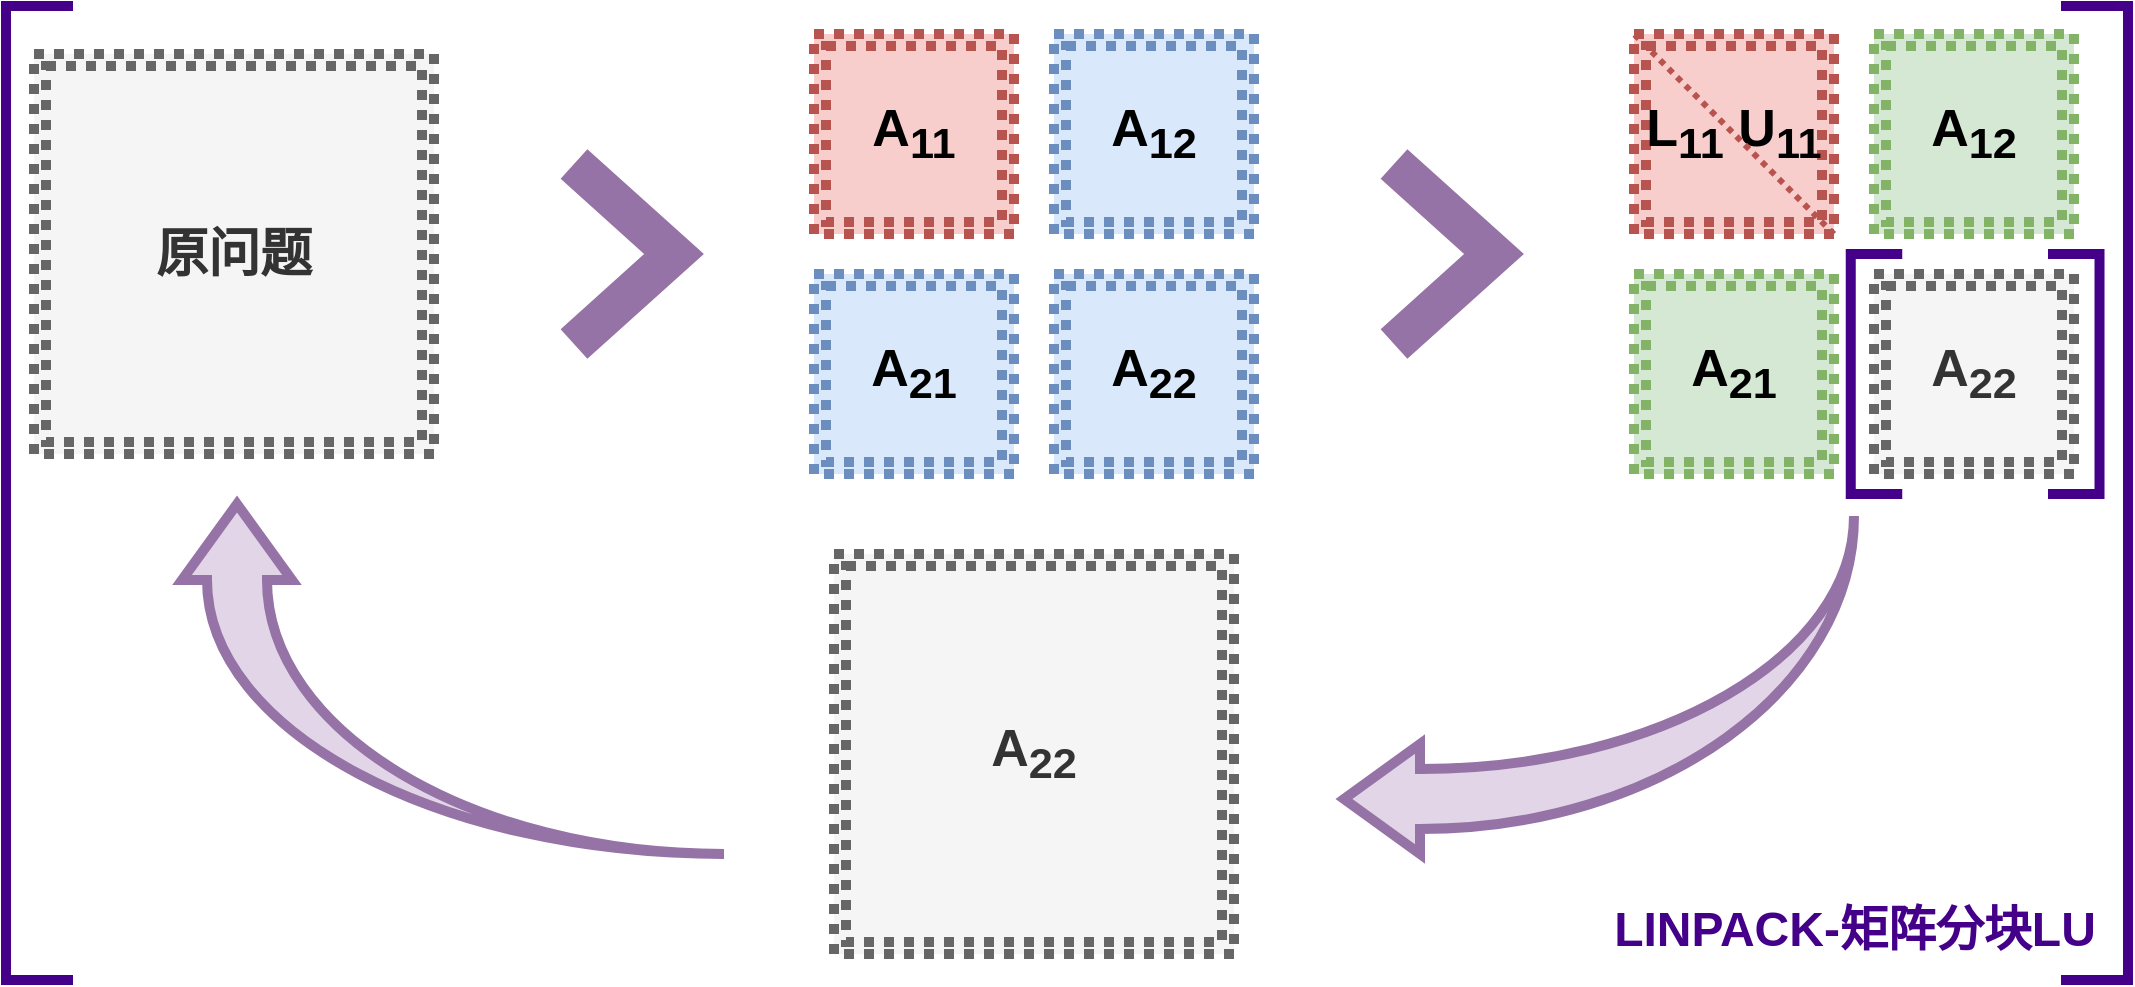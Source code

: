 <mxfile version="26.2.2" pages="9">
  <diagram name="Page-1" id="Nj2k43MbdoFLNwcvrzeb">
    <mxGraphModel dx="2485" dy="1370" grid="1" gridSize="10" guides="1" tooltips="1" connect="1" arrows="1" fold="1" page="1" pageScale="1" pageWidth="1070" pageHeight="500" math="0" shadow="0">
      <root>
        <mxCell id="0" />
        <mxCell id="1" parent="0" />
        <mxCell id="rdGGdM1GG53VOAihpES3-2" value="A&lt;sub&gt;11&lt;/sub&gt;" style="shape=ext;double=1;rounded=0;whiteSpace=wrap;html=1;fillColor=#f8cecc;strokeColor=#b85450;dashed=1;strokeWidth=5;fontStyle=1;fontSize=26;dashPattern=1 1;" vertex="1" parent="1">
          <mxGeometry x="408" y="21" width="100" height="100" as="geometry" />
        </mxCell>
        <mxCell id="rdGGdM1GG53VOAihpES3-3" value="A&lt;sub&gt;12&lt;/sub&gt;" style="shape=ext;double=1;rounded=0;whiteSpace=wrap;html=1;fillColor=#dae8fc;strokeColor=#6c8ebf;dashed=1;strokeWidth=5;fontStyle=1;fontSize=26;dashPattern=1 1;" vertex="1" parent="1">
          <mxGeometry x="528" y="21" width="100" height="100" as="geometry" />
        </mxCell>
        <mxCell id="rdGGdM1GG53VOAihpES3-4" value="原问题" style="shape=ext;double=1;rounded=0;whiteSpace=wrap;html=1;fillColor=#f5f5f5;strokeColor=#666666;fontColor=#333333;dashed=1;strokeWidth=5;fontStyle=1;fontSize=26;dashPattern=1 1;" vertex="1" parent="1">
          <mxGeometry x="18" y="31" width="200" height="200" as="geometry" />
        </mxCell>
        <mxCell id="rdGGdM1GG53VOAihpES3-5" value="A&lt;sub&gt;21&lt;/sub&gt;" style="shape=ext;double=1;rounded=0;whiteSpace=wrap;html=1;fillColor=#dae8fc;strokeColor=#6c8ebf;dashed=1;strokeWidth=5;fontStyle=1;fontSize=26;dashPattern=1 1;" vertex="1" parent="1">
          <mxGeometry x="408" y="141" width="100" height="100" as="geometry" />
        </mxCell>
        <mxCell id="rdGGdM1GG53VOAihpES3-6" value="A&lt;sub&gt;22&lt;/sub&gt;" style="shape=ext;double=1;rounded=0;whiteSpace=wrap;html=1;fillColor=#dae8fc;strokeColor=#6c8ebf;dashed=1;strokeWidth=5;fontStyle=1;fontSize=26;dashPattern=1 1;" vertex="1" parent="1">
          <mxGeometry x="528" y="141" width="100" height="100" as="geometry" />
        </mxCell>
        <mxCell id="rdGGdM1GG53VOAihpES3-7" value="" style="html=1;verticalLabelPosition=bottom;labelBackgroundColor=#ffffff;verticalAlign=top;shadow=0;dashed=1;strokeWidth=20;shape=mxgraph.ios7.misc.right;strokeColor=#9673a6;resizeWidth=1;resizeHeight=1;fillColor=#e1d5e7;dashPattern=8 8;fontStyle=1;fontSize=26;" vertex="1" parent="1">
          <mxGeometry x="698" y="86" width="50" height="90" as="geometry" />
        </mxCell>
        <mxCell id="rdGGdM1GG53VOAihpES3-8" value="" style="html=1;verticalLabelPosition=bottom;labelBackgroundColor=#ffffff;verticalAlign=top;shadow=0;dashed=1;strokeWidth=20;shape=mxgraph.ios7.misc.right;strokeColor=#9673a6;resizeWidth=1;resizeHeight=1;fillColor=#e1d5e7;dashPattern=8 8;fontStyle=1;fontSize=26;" vertex="1" parent="1">
          <mxGeometry x="288" y="86" width="50" height="90" as="geometry" />
        </mxCell>
        <mxCell id="rdGGdM1GG53VOAihpES3-9" value="A&lt;sub&gt;22&lt;/sub&gt;" style="shape=ext;double=1;rounded=0;whiteSpace=wrap;html=1;fillColor=#f5f5f5;strokeColor=#666666;dashed=1;strokeWidth=5;fontStyle=1;fontSize=26;dashPattern=1 1;fontColor=#333333;" vertex="1" parent="1">
          <mxGeometry x="418" y="281" width="200" height="200" as="geometry" />
        </mxCell>
        <mxCell id="rdGGdM1GG53VOAihpES3-10" value="" style="html=1;shadow=0;dashed=0;align=center;verticalAlign=middle;shape=mxgraph.arrows2.jumpInArrow;dy=15;dx=38;arrowHead=55;rotation=-180;fillColor=#e1d5e7;strokeColor=#9673a6;strokeWidth=5;" vertex="1" parent="1">
          <mxGeometry x="673" y="262" width="255" height="169" as="geometry" />
        </mxCell>
        <mxCell id="rdGGdM1GG53VOAihpES3-11" value="" style="html=1;shadow=0;dashed=0;align=center;verticalAlign=middle;shape=mxgraph.arrows2.jumpInArrow;dy=15;dx=38;arrowHead=55;rotation=-90;fillColor=#e1d5e7;strokeColor=#9673a6;strokeWidth=5;" vertex="1" parent="1">
          <mxGeometry x="140" y="208" width="175" height="271" as="geometry" />
        </mxCell>
        <mxCell id="rdGGdM1GG53VOAihpES3-12" value="" style="shape=partialRectangle;whiteSpace=wrap;html=1;bottom=1;right=1;left=1;top=0;fillColor=none;routingCenterX=-0.5;rotation=90;strokeWidth=5;strokeColor=#440089;" vertex="1" parent="1">
          <mxGeometry x="-224" y="235" width="487" height="31" as="geometry" />
        </mxCell>
        <mxCell id="rdGGdM1GG53VOAihpES3-13" value="L&lt;sub&gt;11&lt;/sub&gt;&amp;nbsp;U&lt;sub&gt;11&lt;/sub&gt;" style="shape=ext;double=1;rounded=0;whiteSpace=wrap;html=1;fillColor=#f8cecc;strokeColor=#b85450;dashed=1;strokeWidth=5;fontStyle=1;fontSize=26;dashPattern=1 1;" vertex="1" parent="1">
          <mxGeometry x="818" y="21" width="100" height="100" as="geometry" />
        </mxCell>
        <mxCell id="rdGGdM1GG53VOAihpES3-14" value="A&lt;sub&gt;12&lt;/sub&gt;" style="shape=ext;double=1;rounded=0;whiteSpace=wrap;html=1;fillColor=#d5e8d4;strokeColor=#82b366;dashed=1;strokeWidth=5;fontStyle=1;fontSize=26;dashPattern=1 1;" vertex="1" parent="1">
          <mxGeometry x="938" y="21" width="100" height="100" as="geometry" />
        </mxCell>
        <mxCell id="rdGGdM1GG53VOAihpES3-15" value="A&lt;sub&gt;21&lt;/sub&gt;" style="shape=ext;double=1;rounded=0;whiteSpace=wrap;html=1;fillColor=#d5e8d4;strokeColor=#82b366;dashed=1;strokeWidth=5;fontStyle=1;fontSize=26;dashPattern=1 1;" vertex="1" parent="1">
          <mxGeometry x="818" y="141" width="100" height="100" as="geometry" />
        </mxCell>
        <mxCell id="rdGGdM1GG53VOAihpES3-16" value="A&lt;sub&gt;22&lt;/sub&gt;" style="shape=ext;double=1;rounded=0;whiteSpace=wrap;html=1;fillColor=#f5f5f5;strokeColor=#666666;dashed=1;strokeWidth=5;fontStyle=1;fontSize=26;dashPattern=1 1;fontColor=#333333;" vertex="1" parent="1">
          <mxGeometry x="938" y="141" width="100" height="100" as="geometry" />
        </mxCell>
        <mxCell id="rdGGdM1GG53VOAihpES3-17" value="" style="endArrow=none;html=1;rounded=0;entryX=0;entryY=0;entryDx=0;entryDy=0;exitX=1;exitY=1;exitDx=0;exitDy=0;fillColor=#f8cecc;strokeColor=#b85450;strokeWidth=3;fontStyle=1;fontSize=26;dashed=1;dashPattern=1 1;" edge="1" parent="1" source="rdGGdM1GG53VOAihpES3-13" target="rdGGdM1GG53VOAihpES3-13">
          <mxGeometry width="50" height="50" relative="1" as="geometry">
            <mxPoint x="838" y="171" as="sourcePoint" />
            <mxPoint x="888" y="121" as="targetPoint" />
          </mxGeometry>
        </mxCell>
        <mxCell id="rdGGdM1GG53VOAihpES3-18" value="" style="shape=partialRectangle;whiteSpace=wrap;html=1;bottom=1;right=1;left=1;top=0;fillColor=none;routingCenterX=-0.5;rotation=-90;strokeWidth=5;strokeColor=#440089;" vertex="1" parent="1">
          <mxGeometry x="979.13" y="179.37" width="120" height="23.25" as="geometry" />
        </mxCell>
        <mxCell id="rdGGdM1GG53VOAihpES3-19" value="" style="shape=partialRectangle;whiteSpace=wrap;html=1;bottom=1;right=1;left=1;top=0;fillColor=none;routingCenterX=-0.5;rotation=-90;strokeWidth=5;strokeColor=#440089;" vertex="1" parent="1">
          <mxGeometry x="806" y="235" width="487" height="31" as="geometry" />
        </mxCell>
        <mxCell id="rdGGdM1GG53VOAihpES3-20" value="" style="shape=partialRectangle;whiteSpace=wrap;html=1;bottom=1;right=1;left=1;top=0;fillColor=none;routingCenterX=-0.5;rotation=90;strokeWidth=5;strokeColor=#440089;" vertex="1" parent="1">
          <mxGeometry x="878" y="179.38" width="120" height="23.25" as="geometry" />
        </mxCell>
        <mxCell id="rdGGdM1GG53VOAihpES3-21" value="&lt;b&gt;&lt;font style=&quot;font-size: 24px; color: rgb(68, 0, 137);&quot;&gt;LINPACK-矩阵分块LU&lt;/font&gt;&lt;/b&gt;" style="text;html=1;align=center;verticalAlign=middle;resizable=0;points=[];autosize=1;strokeColor=none;fillColor=none;" vertex="1" parent="1">
          <mxGeometry x="798" y="449" width="260" height="40" as="geometry" />
        </mxCell>
      </root>
    </mxGraphModel>
  </diagram>
  <diagram id="7up_KfDUSU9ruogjCcvm" name="Page-2">
    <mxGraphModel dx="1169" dy="645" grid="1" gridSize="10" guides="1" tooltips="1" connect="1" arrows="1" fold="1" page="1" pageScale="1" pageWidth="265" pageHeight="285" math="0" shadow="0">
      <root>
        <mxCell id="0" />
        <mxCell id="1" parent="0" />
        <mxCell id="3PjDj1WgWYQCvYvSHPeX-1" value="" style="html=1;verticalLabelPosition=bottom;align=center;labelBackgroundColor=#ffffff;verticalAlign=top;strokeWidth=2;strokeColor=#0080F0;shadow=0;dashed=0;shape=mxgraph.ios7.icons.data;rotation=90;" vertex="1" parent="1">
          <mxGeometry x="54" y="62.89" width="10" height="19.1" as="geometry" />
        </mxCell>
        <mxCell id="3PjDj1WgWYQCvYvSHPeX-2" value="" style="whiteSpace=wrap;html=1;dashed=1;strokeColor=#1F1F1F;fillColor=none;strokeWidth=3;shadow=1;" vertex="1" parent="1">
          <mxGeometry x="10" y="33.88" width="98" height="210" as="geometry" />
        </mxCell>
        <mxCell id="3PjDj1WgWYQCvYvSHPeX-3" value="&lt;font style=&quot;font-size: 8px;&quot;&gt;&lt;b style=&quot;&quot;&gt;&lt;font style=&quot;&quot;&gt;训练/推理&lt;/font&gt;&lt;/b&gt;&lt;b style=&quot;background-color: transparent; color: light-dark(rgb(0, 0, 0), rgb(255, 255, 255));&quot;&gt;&lt;font style=&quot;&quot;&gt;数据&lt;/font&gt;&lt;/b&gt;&lt;/font&gt;&lt;div&gt;&lt;font style=&quot;font-size: 8px;&quot;&gt;&lt;b style=&quot;background-color: transparent; color: light-dark(rgb(0, 0, 0), rgb(255, 255, 255));&quot;&gt;&lt;font style=&quot;&quot;&gt;&lt;br&gt;&lt;/font&gt;&lt;/b&gt;&lt;/font&gt;&lt;/div&gt;" style="rounded=0;whiteSpace=wrap;html=1;fillColor=none;strokeColor=#485E7F;strokeWidth=2;shadow=1;" vertex="1" parent="1">
          <mxGeometry x="22.25" y="55" width="73.5" height="26" as="geometry" />
        </mxCell>
        <mxCell id="3PjDj1WgWYQCvYvSHPeX-4" value="&lt;b&gt;&lt;font style=&quot;font-size: 8px;&quot;&gt;HPC 集群&lt;/font&gt;&lt;/b&gt;&lt;div&gt;&lt;b&gt;&lt;font style=&quot;font-size: 8px;&quot;&gt;&lt;br&gt;&lt;/font&gt;&lt;/b&gt;&lt;/div&gt;&lt;div&gt;&lt;b&gt;&lt;font style=&quot;font-size: 8px;&quot;&gt;&lt;br&gt;&lt;/font&gt;&lt;/b&gt;&lt;/div&gt;" style="rounded=0;whiteSpace=wrap;html=1;fillColor=none;fontColor=#333333;strokeColor=#666666;labelPosition=center;verticalLabelPosition=middle;align=center;verticalAlign=middle;strokeWidth=2;shadow=1;" vertex="1" parent="1">
          <mxGeometry x="22.25" y="91.38" width="73.5" height="47.5" as="geometry" />
        </mxCell>
        <mxCell id="3PjDj1WgWYQCvYvSHPeX-5" value="&lt;b&gt;&lt;font style=&quot;font-size: 8px;&quot;&gt;网络模型&lt;/font&gt;&lt;/b&gt;&lt;div&gt;&lt;b&gt;&lt;font style=&quot;font-size: 8px;&quot;&gt;&lt;br&gt;&lt;/font&gt;&lt;/b&gt;&lt;/div&gt;&lt;div&gt;&lt;b&gt;&lt;font style=&quot;font-size: 8px;&quot;&gt;&lt;br&gt;&lt;/font&gt;&lt;/b&gt;&lt;/div&gt;&lt;div&gt;&lt;br&gt;&lt;/div&gt;&lt;div&gt;&lt;b&gt;&lt;font style=&quot;font-size: 8px;&quot;&gt;&lt;br&gt;&lt;/font&gt;&lt;/b&gt;&lt;/div&gt;" style="rounded=0;whiteSpace=wrap;html=1;fillColor=none;strokeColor=#715100;strokeWidth=2;shadow=1;" vertex="1" parent="1">
          <mxGeometry x="22.25" y="150.755" width="73.5" height="71.25" as="geometry" />
        </mxCell>
        <mxCell id="3PjDj1WgWYQCvYvSHPeX-6" value="&lt;font style=&quot;font-size: 8px;&quot;&gt;&lt;b&gt;数据扩展模块&lt;/b&gt;&lt;/font&gt;&lt;div&gt;&lt;div&gt;&lt;br&gt;&lt;/div&gt;&lt;div&gt;&lt;br&gt;&lt;/div&gt;&lt;div&gt;&lt;font style=&quot;font-size: 8px;&quot;&gt;&lt;b&gt;&lt;br&gt;&lt;/b&gt;&lt;/font&gt;&lt;/div&gt;&lt;div&gt;&lt;font style=&quot;font-size: 8px;&quot;&gt;&lt;b&gt;&lt;br&gt;&lt;/b&gt;&lt;/font&gt;&lt;/div&gt;&lt;div&gt;&lt;font style=&quot;font-size: 8px;&quot;&gt;&lt;b&gt;&lt;br&gt;&lt;/b&gt;&lt;/font&gt;&lt;/div&gt;&lt;div&gt;&lt;font style=&quot;font-size: 8px;&quot;&gt;&lt;b&gt;&lt;br&gt;&lt;/b&gt;&lt;/font&gt;&lt;/div&gt;&lt;/div&gt;&lt;div&gt;&lt;font style=&quot;font-size: 8px;&quot;&gt;&lt;b&gt;&lt;br&gt;&lt;/b&gt;&lt;/font&gt;&lt;/div&gt;&lt;div&gt;&lt;font style=&quot;font-size: 8px;&quot;&gt;&lt;b&gt;&lt;br&gt;&lt;/b&gt;&lt;/font&gt;&lt;/div&gt;" style="rounded=0;whiteSpace=wrap;html=1;fillColor=none;strokeColor=#485E7F;strokeWidth=3;dashed=1;shadow=1;" vertex="1" parent="1">
          <mxGeometry x="144.75" y="5" width="110.25" height="136.88" as="geometry" />
        </mxCell>
        <mxCell id="3PjDj1WgWYQCvYvSHPeX-7" value="&lt;span style=&quot;font-size: 8px;&quot;&gt;&lt;b&gt;模型增强模块&lt;/b&gt;&lt;/span&gt;&lt;div&gt;&lt;span style=&quot;font-size: 8px;&quot;&gt;&lt;b&gt;&lt;br&gt;&lt;/b&gt;&lt;/span&gt;&lt;/div&gt;&lt;div&gt;&lt;span style=&quot;font-size: 8px;&quot;&gt;&lt;b&gt;&lt;br&gt;&lt;/b&gt;&lt;/span&gt;&lt;/div&gt;&lt;div&gt;&lt;span style=&quot;font-size: 8px;&quot;&gt;&lt;b&gt;&lt;br&gt;&lt;/b&gt;&lt;/span&gt;&lt;/div&gt;&lt;div&gt;&lt;span style=&quot;font-size: 8px;&quot;&gt;&lt;b&gt;&lt;br&gt;&lt;/b&gt;&lt;/span&gt;&lt;/div&gt;&lt;div&gt;&lt;span style=&quot;font-size: 8px;&quot;&gt;&lt;b&gt;&lt;br&gt;&lt;/b&gt;&lt;/span&gt;&lt;/div&gt;&lt;div&gt;&lt;span style=&quot;font-size: 8px;&quot;&gt;&lt;b&gt;&lt;br&gt;&lt;/b&gt;&lt;/span&gt;&lt;/div&gt;" style="rounded=0;whiteSpace=wrap;html=1;fillColor=none;strokeColor=#715100;strokeWidth=3;dashed=1;shadow=1;" vertex="1" parent="1">
          <mxGeometry x="144.75" y="170.51" width="110.25" height="102.01" as="geometry" />
        </mxCell>
        <mxCell id="3PjDj1WgWYQCvYvSHPeX-8" value="" style="sketch=0;pointerEvents=1;shadow=0;dashed=0;html=1;strokeColor=none;fillColor=#005F4B;labelPosition=center;verticalLabelPosition=bottom;verticalAlign=top;align=center;outlineConnect=0;shape=mxgraph.veeam2.server_cluster;" vertex="1" parent="1">
          <mxGeometry x="49.813" y="109.192" width="18.375" height="5.938" as="geometry" />
        </mxCell>
        <mxCell id="3PjDj1WgWYQCvYvSHPeX-9" value="" style="sketch=0;pointerEvents=1;shadow=0;dashed=0;html=1;strokeColor=none;fillColor=#005F4B;labelPosition=center;verticalLabelPosition=bottom;verticalAlign=top;align=center;outlineConnect=0;shape=mxgraph.veeam2.server_cluster;" vertex="1" parent="1">
          <mxGeometry x="49.813" y="117.505" width="18.375" height="5.938" as="geometry" />
        </mxCell>
        <mxCell id="3PjDj1WgWYQCvYvSHPeX-10" value="" style="sketch=0;pointerEvents=1;shadow=0;dashed=0;html=1;strokeColor=none;fillColor=#005F4B;labelPosition=center;verticalLabelPosition=bottom;verticalAlign=top;align=center;outlineConnect=0;shape=mxgraph.veeam2.server_cluster;" vertex="1" parent="1">
          <mxGeometry x="49.813" y="125.817" width="18.375" height="5.938" as="geometry" />
        </mxCell>
        <mxCell id="3PjDj1WgWYQCvYvSHPeX-11" value="" style="sketch=0;pointerEvents=1;shadow=0;dashed=0;html=1;strokeColor=none;fillColor=#005F4B;labelPosition=center;verticalLabelPosition=bottom;verticalAlign=top;align=center;outlineConnect=0;shape=mxgraph.veeam2.server_cluster;" vertex="1" parent="1">
          <mxGeometry x="28.988" y="109.192" width="18.375" height="5.938" as="geometry" />
        </mxCell>
        <mxCell id="3PjDj1WgWYQCvYvSHPeX-12" value="" style="sketch=0;pointerEvents=1;shadow=0;dashed=0;html=1;strokeColor=none;fillColor=#005F4B;labelPosition=center;verticalLabelPosition=bottom;verticalAlign=top;align=center;outlineConnect=0;shape=mxgraph.veeam2.server_cluster;" vertex="1" parent="1">
          <mxGeometry x="28.988" y="117.505" width="18.375" height="5.938" as="geometry" />
        </mxCell>
        <mxCell id="3PjDj1WgWYQCvYvSHPeX-13" value="" style="sketch=0;pointerEvents=1;shadow=0;dashed=0;html=1;strokeColor=none;fillColor=#005F4B;labelPosition=center;verticalLabelPosition=bottom;verticalAlign=top;align=center;outlineConnect=0;shape=mxgraph.veeam2.server_cluster;" vertex="1" parent="1">
          <mxGeometry x="28.988" y="125.817" width="18.375" height="5.938" as="geometry" />
        </mxCell>
        <mxCell id="3PjDj1WgWYQCvYvSHPeX-14" value="" style="sketch=0;pointerEvents=1;shadow=0;dashed=0;html=1;strokeColor=none;fillColor=#005F4B;labelPosition=center;verticalLabelPosition=bottom;verticalAlign=top;align=center;outlineConnect=0;shape=mxgraph.veeam2.server_cluster;" vertex="1" parent="1">
          <mxGeometry x="70.638" y="109.192" width="18.375" height="5.938" as="geometry" />
        </mxCell>
        <mxCell id="3PjDj1WgWYQCvYvSHPeX-15" value="" style="sketch=0;pointerEvents=1;shadow=0;dashed=0;html=1;strokeColor=none;fillColor=#005F4B;labelPosition=center;verticalLabelPosition=bottom;verticalAlign=top;align=center;outlineConnect=0;shape=mxgraph.veeam2.server_cluster;" vertex="1" parent="1">
          <mxGeometry x="70.638" y="117.505" width="18.375" height="5.938" as="geometry" />
        </mxCell>
        <mxCell id="3PjDj1WgWYQCvYvSHPeX-16" value="" style="sketch=0;pointerEvents=1;shadow=0;dashed=0;html=1;strokeColor=none;fillColor=#005F4B;labelPosition=center;verticalLabelPosition=bottom;verticalAlign=top;align=center;outlineConnect=0;shape=mxgraph.veeam2.server_cluster;" vertex="1" parent="1">
          <mxGeometry x="70.638" y="125.817" width="18.375" height="5.938" as="geometry" />
        </mxCell>
        <mxCell id="3PjDj1WgWYQCvYvSHPeX-17" value="" style="rounded=0;whiteSpace=wrap;html=1;fillColor=#ffe6cc;strokeColor=#d79b00;shadow=1;" vertex="1" parent="1">
          <mxGeometry x="28.99" y="213.88" width="61.01" height="4" as="geometry" />
        </mxCell>
        <mxCell id="3PjDj1WgWYQCvYvSHPeX-18" value="" style="rounded=0;whiteSpace=wrap;html=1;fillColor=#ffe6cc;strokeColor=#d79b00;shadow=1;" vertex="1" parent="1">
          <mxGeometry x="28.99" y="166.51" width="61.01" height="4" as="geometry" />
        </mxCell>
        <mxCell id="3PjDj1WgWYQCvYvSHPeX-19" value="" style="rounded=0;whiteSpace=wrap;html=1;fillColor=#ffe6cc;strokeColor=#d79b00;shadow=1;" vertex="1" parent="1">
          <mxGeometry x="39" y="174.5" width="40" height="4" as="geometry" />
        </mxCell>
        <mxCell id="3PjDj1WgWYQCvYvSHPeX-20" value="" style="rounded=0;whiteSpace=wrap;html=1;fillColor=#ffe6cc;strokeColor=#d79b00;shadow=1;" vertex="1" parent="1">
          <mxGeometry x="39" y="205.88" width="40" height="4" as="geometry" />
        </mxCell>
        <mxCell id="3PjDj1WgWYQCvYvSHPeX-21" value="" style="rounded=0;whiteSpace=wrap;html=1;fillColor=#ffe6cc;strokeColor=#d79b00;shadow=1;" vertex="1" parent="1">
          <mxGeometry x="43.75" y="182.38" width="30.51" height="4" as="geometry" />
        </mxCell>
        <mxCell id="3PjDj1WgWYQCvYvSHPeX-22" value="" style="rounded=0;whiteSpace=wrap;html=1;fillColor=#ffe6cc;strokeColor=#d79b00;shadow=1;" vertex="1" parent="1">
          <mxGeometry x="43.75" y="198.25" width="30.51" height="4" as="geometry" />
        </mxCell>
        <mxCell id="3PjDj1WgWYQCvYvSHPeX-23" value="" style="rounded=0;whiteSpace=wrap;html=1;fillColor=#ffe6cc;strokeColor=#d79b00;shadow=1;" vertex="1" parent="1">
          <mxGeometry x="51.87" y="190.38" width="14.26" height="4" as="geometry" />
        </mxCell>
        <mxCell id="3PjDj1WgWYQCvYvSHPeX-24" value="&lt;span style=&quot;font-size: 7px;&quot;&gt;&lt;b&gt;模拟真实数据&lt;/b&gt;&lt;/span&gt;" style="rounded=0;whiteSpace=wrap;html=1;fillColor=none;strokeColor=#485E7F;strokeWidth=2;shadow=1;" vertex="1" parent="1">
          <mxGeometry x="162.38" y="28.44" width="75" height="20" as="geometry" />
        </mxCell>
        <mxCell id="3PjDj1WgWYQCvYvSHPeX-25" value="&lt;div&gt;&lt;div&gt;&lt;font style=&quot;font-size: 7px;&quot;&gt;&lt;b style=&quot;&quot;&gt;生成对抗网络&lt;/b&gt;&lt;/font&gt;&lt;/div&gt;&lt;/div&gt;&lt;div&gt;&lt;font style=&quot;font-size: 7px;&quot;&gt;&lt;b style=&quot;&quot;&gt;&lt;br&gt;&lt;/b&gt;&lt;/font&gt;&lt;/div&gt;" style="rounded=0;whiteSpace=wrap;html=1;fillColor=none;strokeColor=#485E7F;strokeWidth=2;glass=0;shadow=1;" vertex="1" parent="1">
          <mxGeometry x="162.38" y="56.63" width="75" height="32.5" as="geometry" />
        </mxCell>
        <mxCell id="3PjDj1WgWYQCvYvSHPeX-26" value="&lt;div&gt;&lt;div&gt;&lt;font style=&quot;font-size: 7px;&quot;&gt;&lt;b style=&quot;&quot;&gt;数据转换&lt;/b&gt;&lt;/font&gt;&lt;/div&gt;&lt;/div&gt;&lt;div&gt;&lt;font style=&quot;font-size: 7px;&quot;&gt;&lt;b style=&quot;&quot;&gt;&lt;br&gt;&lt;/b&gt;&lt;/font&gt;&lt;/div&gt;" style="rounded=0;whiteSpace=wrap;html=1;fillColor=none;strokeColor=#485E7F;strokeWidth=2;shadow=1;" vertex="1" parent="1">
          <mxGeometry x="162.38" y="98.44" width="75" height="32" as="geometry" />
        </mxCell>
        <mxCell id="3PjDj1WgWYQCvYvSHPeX-27" value="" style="shape=doubleArrow;direction=south;whiteSpace=wrap;html=1;fillColor=none;strokeColor=#3E334C;fillStyle=auto;" vertex="1" parent="1">
          <mxGeometry x="54" y="134.88" width="10" height="20" as="geometry" />
        </mxCell>
        <mxCell id="3PjDj1WgWYQCvYvSHPeX-28" value="&lt;font style=&quot;font-size: 5px;&quot;&gt;&lt;b&gt;加载/存储&lt;/b&gt;&lt;/font&gt;" style="text;html=1;align=center;verticalAlign=middle;whiteSpace=wrap;rounded=0;fontColor=#3E334C;" vertex="1" parent="1">
          <mxGeometry x="59" y="82.51" width="31" as="geometry" />
        </mxCell>
        <mxCell id="3PjDj1WgWYQCvYvSHPeX-29" value="&lt;font style=&quot;font-size: 5px;&quot;&gt;&lt;b&gt;训练/推理&lt;/b&gt;&lt;/font&gt;" style="text;html=1;align=center;verticalAlign=middle;whiteSpace=wrap;rounded=0;fontColor=#3E334C;" vertex="1" parent="1">
          <mxGeometry x="59" y="141.88" width="31" as="geometry" />
        </mxCell>
        <mxCell id="3PjDj1WgWYQCvYvSHPeX-30" value="" style="endArrow=classic;startArrow=classic;html=1;rounded=0;fontColor=#6A7B93;labelBackgroundColor=none;strokeColor=#404A58;" edge="1" parent="1">
          <mxGeometry width="50" height="50" relative="1" as="geometry">
            <mxPoint x="16" y="79.51" as="sourcePoint" />
            <mxPoint x="16" y="54.88" as="targetPoint" />
          </mxGeometry>
        </mxCell>
        <mxCell id="3PjDj1WgWYQCvYvSHPeX-31" value="" style="endArrow=classic;startArrow=classic;html=1;rounded=0;fontColor=#6A7B93;labelBackgroundColor=none;strokeColor=#404A58;" edge="1" parent="1">
          <mxGeometry width="50" height="50" relative="1" as="geometry">
            <mxPoint x="26.49" y="49.88" as="sourcePoint" />
            <mxPoint x="92.49" y="49.88" as="targetPoint" />
          </mxGeometry>
        </mxCell>
        <mxCell id="3PjDj1WgWYQCvYvSHPeX-32" value="&lt;b&gt;&lt;font style=&quot;font-size: 7px; color: rgb(64, 74, 88);&quot;&gt;规模扩展&lt;/font&gt;&lt;/b&gt;" style="edgeLabel;html=1;align=center;verticalAlign=middle;resizable=0;points=[];labelBackgroundColor=none;" vertex="1" connectable="0" parent="3PjDj1WgWYQCvYvSHPeX-31">
          <mxGeometry x="-0.162" y="1" relative="1" as="geometry">
            <mxPoint x="5" y="-7" as="offset" />
          </mxGeometry>
        </mxCell>
        <mxCell id="3PjDj1WgWYQCvYvSHPeX-33" value="" style="endArrow=classic;startArrow=classic;html=1;rounded=0;fontColor=#6A7B93;labelBackgroundColor=none;strokeColor=#7F5251;" edge="1" parent="1">
          <mxGeometry width="50" height="50" relative="1" as="geometry">
            <mxPoint x="16" y="223.88" as="sourcePoint" />
            <mxPoint x="16" y="150.76" as="targetPoint" />
          </mxGeometry>
        </mxCell>
        <mxCell id="3PjDj1WgWYQCvYvSHPeX-34" value="" style="endArrow=classic;startArrow=classic;html=1;rounded=0;fontColor=#7F5251;labelBackgroundColor=none;strokeColor=#7F5251;" edge="1" parent="1">
          <mxGeometry width="50" height="50" relative="1" as="geometry">
            <mxPoint x="26.01" y="227.88" as="sourcePoint" />
            <mxPoint x="92.01" y="227.88" as="targetPoint" />
          </mxGeometry>
        </mxCell>
        <mxCell id="3PjDj1WgWYQCvYvSHPeX-35" value="&lt;b&gt;&lt;font style=&quot;font-size: 7px;&quot;&gt;规模扩展&lt;/font&gt;&lt;/b&gt;" style="edgeLabel;html=1;align=center;verticalAlign=middle;resizable=0;points=[];labelBackgroundColor=none;fontColor=#7F5251;" vertex="1" connectable="0" parent="3PjDj1WgWYQCvYvSHPeX-34">
          <mxGeometry x="-0.162" y="1" relative="1" as="geometry">
            <mxPoint x="5" y="7" as="offset" />
          </mxGeometry>
        </mxCell>
        <mxCell id="3PjDj1WgWYQCvYvSHPeX-36" value="&lt;div&gt;&lt;font style=&quot;font-size: 7px;&quot;&gt;&lt;b style=&quot;&quot;&gt;模型规模调整&lt;/b&gt;&lt;/font&gt;&lt;/div&gt;&lt;div&gt;&lt;br&gt;&lt;/div&gt;" style="rounded=0;whiteSpace=wrap;html=1;fillColor=none;strokeColor=#715100;strokeWidth=2;shadow=1;" vertex="1" parent="1">
          <mxGeometry x="162.37" y="190.38" width="75" height="32" as="geometry" />
        </mxCell>
        <mxCell id="3PjDj1WgWYQCvYvSHPeX-37" value="" style="endArrow=none;dashed=1;html=1;rounded=0;entryX=0;entryY=0;entryDx=0;entryDy=0;strokeColor=#90C0FF;strokeWidth=2;" edge="1" parent="1" target="3PjDj1WgWYQCvYvSHPeX-6">
          <mxGeometry width="50" height="50" relative="1" as="geometry">
            <mxPoint x="95.75" y="55.76" as="sourcePoint" />
            <mxPoint x="150" y="-18.12" as="targetPoint" />
          </mxGeometry>
        </mxCell>
        <mxCell id="3PjDj1WgWYQCvYvSHPeX-38" value="" style="endArrow=none;dashed=1;html=1;rounded=0;entryX=0;entryY=1;entryDx=0;entryDy=0;strokeColor=#8FBCFF;strokeWidth=2;exitX=1;exitY=1;exitDx=0;exitDy=0;" edge="1" parent="1" source="3PjDj1WgWYQCvYvSHPeX-3" target="3PjDj1WgWYQCvYvSHPeX-6">
          <mxGeometry width="50" height="50" relative="1" as="geometry">
            <mxPoint x="105.75" y="65.76" as="sourcePoint" />
            <mxPoint x="155" y="-8.12" as="targetPoint" />
          </mxGeometry>
        </mxCell>
        <mxCell id="3PjDj1WgWYQCvYvSHPeX-39" value="" style="endArrow=none;dashed=1;html=1;rounded=0;entryX=0;entryY=0;entryDx=0;entryDy=0;strokeColor=#FFB800;strokeWidth=2;exitX=1;exitY=0;exitDx=0;exitDy=0;" edge="1" parent="1" source="3PjDj1WgWYQCvYvSHPeX-5" target="3PjDj1WgWYQCvYvSHPeX-7">
          <mxGeometry width="50" height="50" relative="1" as="geometry">
            <mxPoint x="105.75" y="65.76" as="sourcePoint" />
            <mxPoint x="155" y="-8.12" as="targetPoint" />
          </mxGeometry>
        </mxCell>
        <mxCell id="3PjDj1WgWYQCvYvSHPeX-40" value="" style="endArrow=none;dashed=1;html=1;rounded=0;entryX=0;entryY=1;entryDx=0;entryDy=0;strokeColor=#FFB800;strokeWidth=2;exitX=1;exitY=0;exitDx=0;exitDy=0;" edge="1" parent="1" target="3PjDj1WgWYQCvYvSHPeX-7">
          <mxGeometry width="50" height="50" relative="1" as="geometry">
            <mxPoint x="95.75" y="222" as="sourcePoint" />
            <mxPoint x="144.75" y="246" as="targetPoint" />
          </mxGeometry>
        </mxCell>
        <mxCell id="3PjDj1WgWYQCvYvSHPeX-41" value="" style="shape=doubleArrow;direction=south;whiteSpace=wrap;html=1;fillColor=none;strokeColor=default;fillStyle=auto;" vertex="1" parent="1">
          <mxGeometry x="54.01" y="76" width="10" height="20" as="geometry" />
        </mxCell>
        <mxCell id="3PjDj1WgWYQCvYvSHPeX-42" value="&lt;div&gt;&lt;b style=&quot;font-size: 7px; background-color: transparent; color: light-dark(rgb(0, 0, 0), rgb(255, 255, 255));&quot;&gt;神经网络架构搜索&lt;/b&gt;&lt;/div&gt;&lt;div&gt;&lt;b style=&quot;font-size: 7px; background-color: transparent; color: light-dark(rgb(0, 0, 0), rgb(255, 255, 255));&quot;&gt;&lt;br&gt;&lt;/b&gt;&lt;/div&gt;" style="rounded=0;whiteSpace=wrap;html=1;fillColor=none;strokeColor=#715100;strokeWidth=2;shadow=1;" vertex="1" parent="1">
          <mxGeometry x="162.38" y="232" width="75" height="32" as="geometry" />
        </mxCell>
        <mxCell id="3PjDj1WgWYQCvYvSHPeX-43" value="" style="outlineConnect=0;dashed=0;verticalLabelPosition=bottom;verticalAlign=top;align=center;html=1;shape=mxgraph.aws3.elastic_load_balancing;fillColor=#F58536;gradientColor=none;" vertex="1" parent="1">
          <mxGeometry x="175" y="73.33" width="10" height="9.62" as="geometry" />
        </mxCell>
        <mxCell id="3PjDj1WgWYQCvYvSHPeX-44" value="" style="outlineConnect=0;dashed=0;verticalLabelPosition=bottom;verticalAlign=top;align=center;html=1;shape=mxgraph.aws3.elastic_load_balancing;fillColor=#F58536;gradientColor=none;rotation=-180;" vertex="1" parent="1">
          <mxGeometry x="214" y="73.33" width="10" height="9.62" as="geometry" />
        </mxCell>
        <mxCell id="3PjDj1WgWYQCvYvSHPeX-45" value="" style="sketch=0;html=1;aspect=fixed;strokeColor=none;shadow=0;fillColor=#3B8DF1;verticalAlign=top;labelPosition=center;verticalLabelPosition=bottom;shape=mxgraph.gcp2.arrow_cycle" vertex="1" parent="1">
          <mxGeometry x="190.97" y="71.64" width="15.79" height="15" as="geometry" />
        </mxCell>
        <mxCell id="3PjDj1WgWYQCvYvSHPeX-46" value="" style="sketch=0;outlineConnect=0;fontColor=#232F3E;gradientColor=none;fillColor=#01A88D;strokeColor=none;dashed=0;verticalLabelPosition=bottom;verticalAlign=top;align=center;html=1;fontSize=12;fontStyle=0;aspect=fixed;shape=mxgraph.aws4.application_discovery_service_aws_discovery_agent;" vertex="1" parent="1">
          <mxGeometry x="191.83" y="114.41" width="16.1" height="13" as="geometry" />
        </mxCell>
        <mxCell id="3PjDj1WgWYQCvYvSHPeX-47" value="" style="sketch=0;points=[[0,0,0],[0.25,0,0],[0.5,0,0],[0.75,0,0],[1,0,0],[0,1,0],[0.25,1,0],[0.5,1,0],[0.75,1,0],[1,1,0],[0,0.25,0],[0,0.5,0],[0,0.75,0],[1,0.25,0],[1,0.5,0],[1,0.75,0]];outlineConnect=0;fontColor=#232F3E;fillColor=none;strokeColor=#01A88D;dashed=0;verticalLabelPosition=bottom;verticalAlign=top;align=center;html=1;fontSize=12;fontStyle=0;aspect=fixed;shape=mxgraph.aws4.resourceIcon;resIcon=mxgraph.aws4.elastic_inference_2;strokeWidth=1;" vertex="1" parent="1">
          <mxGeometry x="189.88" y="246" width="18" height="18" as="geometry" />
        </mxCell>
        <mxCell id="3PjDj1WgWYQCvYvSHPeX-48" value="" style="sketch=0;html=1;aspect=fixed;strokeColor=none;shadow=0;fillColor=#3B8DF1;verticalAlign=top;labelPosition=center;verticalLabelPosition=bottom;shape=mxgraph.gcp2.check_scale" vertex="1" parent="1">
          <mxGeometry x="189.88" y="205.88" width="20" height="15" as="geometry" />
        </mxCell>
      </root>
    </mxGraphModel>
  </diagram>
  <diagram id="XO-AubR5Th3pSl7_yR6k" name="Page-3">
    <mxGraphModel dx="3349" dy="1218" grid="1" gridSize="10" guides="1" tooltips="1" connect="1" arrows="1" fold="1" page="1" pageScale="1" pageWidth="570" pageHeight="600" math="0" shadow="0">
      <root>
        <mxCell id="0" />
        <mxCell id="1" parent="0" />
        <mxCell id="J8bmJUvrc4zDFoC2kqw7-1" value="" style="container=1;collapsible=0;expand=0;recursiveResize=0;html=1;whiteSpace=wrap;strokeColor=#198038;fillColor=none;strokeWidth=3;shadow=1;labelPosition=center;verticalLabelPosition=top;align=center;verticalAlign=bottom;fontFamily=Helvetica;" parent="1" vertex="1">
          <mxGeometry x="-1095" y="15" width="480" height="570" as="geometry" />
        </mxCell>
        <mxCell id="J8bmJUvrc4zDFoC2kqw7-2" value="基于 Transformer 架构的 HPC-AI 系统性能评估框架" style="shape=rect;fillColor=#198038;aspect=fixed;resizable=0;labelPosition=right;verticalLabelPosition=middle;align=left;verticalAlign=middle;strokeColor=none;part=1;spacingLeft=5;fontSize=17;fontStyle=1;fontColor=#0A5252;fontFamily=Helvetica;" parent="J8bmJUvrc4zDFoC2kqw7-1" vertex="1">
          <mxGeometry width="48" height="48" relative="1" as="geometry" />
        </mxCell>
        <mxCell id="J8bmJUvrc4zDFoC2kqw7-3" value="" style="fillColor=#ffffff;shape=mxgraph.ibm_cloud.ibm-cloud--bare-metal-servers-vpc;strokeColor=none;dashed=0;outlineConnect=0;html=1;labelPosition=center;verticalLabelPosition=bottom;verticalAlign=top;part=1;movable=0;resizable=0;rotatable=0;fontFamily=Helvetica;" parent="J8bmJUvrc4zDFoC2kqw7-2" vertex="1">
          <mxGeometry width="24" height="24" relative="1" as="geometry">
            <mxPoint x="12" y="12" as="offset" />
          </mxGeometry>
        </mxCell>
        <mxCell id="J8bmJUvrc4zDFoC2kqw7-4" value="" style="container=1;collapsible=0;expand=0;recursiveResize=0;html=1;whiteSpace=wrap;strokeColor=#00003C;fillColor=none;shadow=1;strokeWidth=2;fontFamily=Helvetica;" parent="J8bmJUvrc4zDFoC2kqw7-1" vertex="1">
          <mxGeometry x="10" y="60" width="460" height="140" as="geometry" />
        </mxCell>
        <mxCell id="J8bmJUvrc4zDFoC2kqw7-5" value="数据扩展" style="shape=rect;fillColor=#00003C;aspect=fixed;resizable=0;labelPosition=right;verticalLabelPosition=middle;align=left;verticalAlign=middle;strokeColor=none;part=1;spacingLeft=5;fontSize=18;fontStyle=1;fontColor=#00003C;fontFamily=Helvetica;" parent="J8bmJUvrc4zDFoC2kqw7-4" vertex="1">
          <mxGeometry width="48" height="48" relative="1" as="geometry" />
        </mxCell>
        <mxCell id="J8bmJUvrc4zDFoC2kqw7-6" value="" style="fillColor=#ffffff;shape=mxgraph.ibm_cloud.ibm-cloud--bare-metal-server;strokeColor=none;dashed=0;outlineConnect=0;html=1;labelPosition=center;verticalLabelPosition=bottom;verticalAlign=top;part=1;movable=0;resizable=0;rotatable=0;fontFamily=Helvetica;" parent="J8bmJUvrc4zDFoC2kqw7-5" vertex="1">
          <mxGeometry width="24" height="24" relative="1" as="geometry">
            <mxPoint x="12" y="12" as="offset" />
          </mxGeometry>
        </mxCell>
        <mxCell id="J8bmJUvrc4zDFoC2kqw7-7" value="&lt;font style=&quot;color: rgb(0, 0, 60);&quot;&gt;推理/训练数据&lt;/font&gt;" style="verticalLabelPosition=top;aspect=fixed;html=1;shape=mxgraph.salesforce.data2;dropTarget=1;labelPosition=center;align=center;verticalAlign=bottom;fontStyle=1;fontSize=15;fontFamily=Helvetica;" parent="J8bmJUvrc4zDFoC2kqw7-4" vertex="1">
          <mxGeometry x="60" y="70" width="60" height="60" as="geometry" />
        </mxCell>
        <mxCell id="J8bmJUvrc4zDFoC2kqw7-8" value="&lt;font style=&quot;color: rgb(0, 0, 60);&quot;&gt;磁盘存储数据&lt;/font&gt;" style="aspect=fixed;perimeter=ellipsePerimeter;html=1;align=center;shadow=0;dashed=0;image;image=img/lib/ibm/data/enterprise_user_directory.svg;labelBackgroundColor=none;strokeColor=#666666;strokeWidth=3;fillColor=#C2952D;gradientColor=none;fontSize=15;fontColor=#4277BB;fontStyle=1;labelPosition=center;verticalLabelPosition=top;verticalAlign=bottom;fontFamily=Helvetica;" parent="J8bmJUvrc4zDFoC2kqw7-4" vertex="1">
          <mxGeometry x="340" y="70" width="60" height="60" as="geometry" />
        </mxCell>
        <mxCell id="J8bmJUvrc4zDFoC2kqw7-9" value="&lt;font style=&quot;color: rgb(0, 0, 60);&quot;&gt;Queries 调用库&lt;/font&gt;" style="aspect=fixed;perimeter=ellipsePerimeter;html=1;align=center;shadow=0;dashed=0;image;image=img/lib/ibm/infrastructure/transformation_connectivity.svg;labelBackgroundColor=none;strokeColor=#666666;strokeWidth=3;fillColor=#C2952D;gradientColor=none;fontSize=15;fontColor=#4277BB;spacingTop=3;fontStyle=1;labelPosition=center;verticalLabelPosition=top;verticalAlign=bottom;fontFamily=Helvetica;" parent="J8bmJUvrc4zDFoC2kqw7-4" vertex="1">
          <mxGeometry x="200" y="70" width="60" height="60" as="geometry" />
        </mxCell>
        <mxCell id="J8bmJUvrc4zDFoC2kqw7-10" value="" style="endArrow=open;html=1;rounded=0;startArrow=open;startFill=0;endFill=0;strokeWidth=2;entryX=0;entryY=0.5;entryDx=0;entryDy=0;strokeColor=#00003C;curved=0;opacity=50;shadow=0;flowAnimation=0;labelBackgroundColor=none;fontFamily=Helvetica;" parent="J8bmJUvrc4zDFoC2kqw7-4" source="J8bmJUvrc4zDFoC2kqw7-7" target="J8bmJUvrc4zDFoC2kqw7-9" edge="1">
          <mxGeometry width="50" height="50" relative="1" as="geometry">
            <mxPoint x="130" y="120" as="sourcePoint" />
            <mxPoint x="180" y="70" as="targetPoint" />
          </mxGeometry>
        </mxCell>
        <mxCell id="J8bmJUvrc4zDFoC2kqw7-11" value="" style="endArrow=open;html=1;rounded=0;startArrow=open;startFill=0;endFill=0;strokeWidth=2;entryX=0;entryY=0.5;entryDx=0;entryDy=0;strokeColor=#00003C;curved=0;opacity=50;shadow=0;flowAnimation=0;labelBackgroundColor=none;fontFamily=Helvetica;" parent="J8bmJUvrc4zDFoC2kqw7-4" edge="1">
          <mxGeometry width="50" height="50" relative="1" as="geometry">
            <mxPoint x="260" y="99.64" as="sourcePoint" />
            <mxPoint x="340" y="99.64" as="targetPoint" />
          </mxGeometry>
        </mxCell>
        <mxCell id="J8bmJUvrc4zDFoC2kqw7-12" value="" style="endArrow=open;html=1;rounded=0;startArrow=open;startFill=0;endFill=0;strokeWidth=3;entryX=0;entryY=0.5;entryDx=0;entryDy=0;strokeColor=#0A5252;shadow=0;flowAnimation=0;edgeStyle=orthogonalEdgeStyle;exitX=0;exitY=0.5;exitDx=0;exitDy=0;labelBackgroundColor=none;fontFamily=Helvetica;" parent="J8bmJUvrc4zDFoC2kqw7-4" source="J8bmJUvrc4zDFoC2kqw7-16" edge="1">
          <mxGeometry width="50" height="50" relative="1" as="geometry">
            <mxPoint x="-60" y="100" as="sourcePoint" />
            <mxPoint x="60" y="99.58" as="targetPoint" />
            <Array as="points">
              <mxPoint x="-30" y="260" />
              <mxPoint x="-30" y="100" />
            </Array>
          </mxGeometry>
        </mxCell>
        <mxCell id="J8bmJUvrc4zDFoC2kqw7-13" value="" style="container=1;collapsible=0;expand=0;recursiveResize=0;html=1;whiteSpace=wrap;strokeColor=#430085;fillColor=none;shadow=1;strokeWidth=2;fontFamily=Helvetica;" parent="J8bmJUvrc4zDFoC2kqw7-1" vertex="1">
          <mxGeometry x="10" y="210" width="460" height="180" as="geometry" />
        </mxCell>
        <mxCell id="J8bmJUvrc4zDFoC2kqw7-14" value="模型抽象" style="shape=rect;fillColor=#430085;aspect=fixed;resizable=0;labelPosition=right;verticalLabelPosition=middle;align=left;verticalAlign=middle;strokeColor=none;part=1;spacingLeft=5;fontSize=18;fontStyle=1;fontColor=#430085;fontFamily=Helvetica;" parent="J8bmJUvrc4zDFoC2kqw7-13" vertex="1">
          <mxGeometry width="48" height="48" relative="1" as="geometry" />
        </mxCell>
        <mxCell id="J8bmJUvrc4zDFoC2kqw7-15" value="" style="fillColor=#ffffff;shape=mxgraph.ibm_cloud.ibm-cloud--bare-metal-server;strokeColor=none;dashed=0;outlineConnect=0;html=1;labelPosition=center;verticalLabelPosition=bottom;verticalAlign=top;part=1;movable=0;resizable=0;rotatable=0;fontFamily=Helvetica;" parent="J8bmJUvrc4zDFoC2kqw7-14" vertex="1">
          <mxGeometry width="24" height="24" relative="1" as="geometry">
            <mxPoint x="12" y="12" as="offset" />
          </mxGeometry>
        </mxCell>
        <mxCell id="J8bmJUvrc4zDFoC2kqw7-16" value="&lt;span&gt;&lt;font style=&quot;color: rgb(68, 0, 137);&quot;&gt;LLM 模型&lt;/font&gt;&lt;/span&gt;" style="image;aspect=fixed;perimeter=ellipsePerimeter;html=1;align=center;shadow=0;dashed=0;fontColor=#4277BB;labelBackgroundColor=none;fontSize=15;spacingTop=3;image=img/lib/ibm/data/model.svg;fontStyle=1;labelPosition=center;verticalLabelPosition=top;verticalAlign=bottom;imageBackground=default;imageBorder=none;fontFamily=Helvetica;" parent="J8bmJUvrc4zDFoC2kqw7-13" vertex="1">
          <mxGeometry x="60" y="80" width="60" height="60" as="geometry" />
        </mxCell>
        <mxCell id="J8bmJUvrc4zDFoC2kqw7-17" value="&lt;font style=&quot;color: rgb(68, 0, 137);&quot;&gt;并发控制实例&lt;/font&gt;" style="aspect=fixed;perimeter=ellipsePerimeter;html=1;align=center;shadow=0;dashed=0;image;image=img/lib/ibm/infrastructure/transformation_connectivity.svg;labelBackgroundColor=none;strokeColor=#666666;strokeWidth=3;fillColor=#C2952D;gradientColor=none;fontSize=15;fontColor=#4277BB;spacingTop=0;fontStyle=1;spacing=0;labelPosition=center;verticalLabelPosition=top;verticalAlign=bottom;fontFamily=Helvetica;" parent="J8bmJUvrc4zDFoC2kqw7-13" vertex="1">
          <mxGeometry x="340" y="80" width="60" height="60" as="geometry" />
        </mxCell>
        <mxCell id="J8bmJUvrc4zDFoC2kqw7-18" value="&lt;font color=&quot;#440089&quot;&gt;🤗 开源 LLM&lt;/font&gt;&lt;div&gt;&lt;font color=&quot;#440089&quot;&gt;LlaMA-2&lt;/font&gt;&lt;/div&gt;&lt;div&gt;&lt;font color=&quot;#440089&quot;&gt;LlaMA-3&lt;/font&gt;&lt;/div&gt;&lt;div&gt;&lt;font color=&quot;#440089&quot;&gt;Baicuan-2&lt;/font&gt;&lt;/div&gt;&lt;div&gt;&lt;font color=&quot;#440089&quot;&gt;GLM-4&lt;/font&gt;&lt;/div&gt;&lt;div&gt;&lt;font color=&quot;#440089&quot;&gt;Qwen-2.5&lt;/font&gt;&lt;/div&gt;&lt;div&gt;&lt;font color=&quot;#440089&quot;&gt;Vicuna&lt;/font&gt;&lt;/div&gt;&lt;div&gt;&lt;font color=&quot;#440089&quot;&gt;DeepSeek&lt;/font&gt;&lt;/div&gt;&lt;div&gt;&lt;font color=&quot;#440089&quot;&gt;...&lt;/font&gt;&lt;/div&gt;" style="strokeWidth=4;html=1;shape=mxgraph.flowchart.annotation_2;align=center;labelPosition=right;pointerEvents=1;strokeColor=light-dark(#430085,#EDEDED);verticalLabelPosition=middle;verticalAlign=middle;spacingRight=0;spacingLeft=50;fontStyle=1;fillColor=none;shadow=1;opacity=50;spacing=0;fontFamily=Helvetica;" parent="J8bmJUvrc4zDFoC2kqw7-13" vertex="1">
          <mxGeometry x="120" y="50" width="20" height="116.25" as="geometry" />
        </mxCell>
        <mxCell id="J8bmJUvrc4zDFoC2kqw7-19" style="edgeStyle=orthogonalEdgeStyle;rounded=0;html=1;labelBackgroundColor=none;startArrow=open;startFill=0;endArrow=open;endFill=0;jettySize=auto;orthogonalLoop=1;strokeColor=#430085;strokeWidth=3;fontSize=18;fontColor=#4277BB;fontStyle=1;opacity=50;fontFamily=Helvetica;" parent="J8bmJUvrc4zDFoC2kqw7-13" edge="1">
          <mxGeometry relative="1" as="geometry">
            <Array as="points" />
            <mxPoint x="220" y="43.13" as="targetPoint" />
            <mxPoint x="220" y="173.13" as="sourcePoint" />
          </mxGeometry>
        </mxCell>
        <mxCell id="J8bmJUvrc4zDFoC2kqw7-20" value="&lt;font color=&quot;#440089&quot; style=&quot;background-color: light-dark(#ffffff, var(--ge-dark-color, #121212));&quot;&gt;扩展&lt;/font&gt;" style="edgeLabel;html=1;align=center;verticalAlign=middle;resizable=0;points=[];fontSize=12;fontStyle=1;labelBackgroundColor=none;fontFamily=Helvetica;" parent="J8bmJUvrc4zDFoC2kqw7-19" vertex="1" connectable="0">
          <mxGeometry x="-0.049" y="1" relative="1" as="geometry">
            <mxPoint as="offset" />
          </mxGeometry>
        </mxCell>
        <mxCell id="J8bmJUvrc4zDFoC2kqw7-21" style="edgeStyle=orthogonalEdgeStyle;rounded=0;html=1;labelBackgroundColor=default;startArrow=open;startFill=0;endArrow=open;endFill=0;jettySize=auto;orthogonalLoop=1;strokeColor=#430085;strokeWidth=3;fontSize=18;fontColor=#4277BB;fontStyle=1;opacity=50;fontFamily=Helvetica;" parent="J8bmJUvrc4zDFoC2kqw7-13" edge="1">
          <mxGeometry relative="1" as="geometry">
            <Array as="points" />
            <mxPoint x="240" y="70" as="targetPoint" />
            <mxPoint x="320" y="70" as="sourcePoint" />
          </mxGeometry>
        </mxCell>
        <mxCell id="J8bmJUvrc4zDFoC2kqw7-22" style="edgeStyle=orthogonalEdgeStyle;rounded=0;html=1;labelBackgroundColor=default;startArrow=open;startFill=0;endArrow=open;endFill=0;jettySize=auto;orthogonalLoop=1;strokeColor=#430085;strokeWidth=3;fontSize=18;fontColor=#4277BB;fontStyle=1;opacity=50;fontFamily=Helvetica;" parent="J8bmJUvrc4zDFoC2kqw7-13" edge="1">
          <mxGeometry relative="1" as="geometry">
            <Array as="points" />
            <mxPoint x="240" y="89.88" as="targetPoint" />
            <mxPoint x="320" y="89.88" as="sourcePoint" />
          </mxGeometry>
        </mxCell>
        <mxCell id="J8bmJUvrc4zDFoC2kqw7-23" value="" style="edgeStyle=orthogonalEdgeStyle;rounded=0;html=1;labelBackgroundColor=default;startArrow=open;startFill=0;endArrow=open;endFill=0;jettySize=auto;orthogonalLoop=1;strokeColor=#430085;strokeWidth=3;fontSize=18;fontColor=#4277BB;fontStyle=1;opacity=50;fontFamily=Helvetica;" parent="J8bmJUvrc4zDFoC2kqw7-13" edge="1">
          <mxGeometry relative="1" as="geometry">
            <Array as="points" />
            <mxPoint x="240" y="109.88" as="targetPoint" />
            <mxPoint x="320" y="109.88" as="sourcePoint" />
            <mxPoint as="offset" />
          </mxGeometry>
        </mxCell>
        <mxCell id="J8bmJUvrc4zDFoC2kqw7-24" style="edgeStyle=orthogonalEdgeStyle;rounded=0;html=1;labelBackgroundColor=default;startArrow=open;startFill=0;endArrow=open;endFill=0;jettySize=auto;orthogonalLoop=1;strokeColor=#430085;strokeWidth=3;fontSize=18;fontColor=#4277BB;fontStyle=1;opacity=50;fontFamily=Helvetica;" parent="J8bmJUvrc4zDFoC2kqw7-13" edge="1">
          <mxGeometry relative="1" as="geometry">
            <Array as="points" />
            <mxPoint x="240" y="130" as="targetPoint" />
            <mxPoint x="320" y="130" as="sourcePoint" />
          </mxGeometry>
        </mxCell>
        <mxCell id="J8bmJUvrc4zDFoC2kqw7-25" style="edgeStyle=orthogonalEdgeStyle;rounded=0;html=1;labelBackgroundColor=default;startArrow=open;startFill=0;endArrow=open;endFill=0;jettySize=auto;orthogonalLoop=1;strokeColor=#430085;strokeWidth=3;fontSize=18;fontColor=#4277BB;fontStyle=1;opacity=50;fontFamily=Helvetica;" parent="J8bmJUvrc4zDFoC2kqw7-13" edge="1">
          <mxGeometry relative="1" as="geometry">
            <Array as="points" />
            <mxPoint x="240" y="150" as="targetPoint" />
            <mxPoint x="320" y="150" as="sourcePoint" />
          </mxGeometry>
        </mxCell>
        <mxCell id="J8bmJUvrc4zDFoC2kqw7-26" value="" style="container=1;collapsible=0;expand=0;recursiveResize=0;html=1;whiteSpace=wrap;strokeColor=#620000;fillColor=none;shadow=1;strokeWidth=2;fontFamily=Helvetica;" parent="J8bmJUvrc4zDFoC2kqw7-1" vertex="1">
          <mxGeometry x="10" y="400" width="460" height="160" as="geometry" />
        </mxCell>
        <mxCell id="J8bmJUvrc4zDFoC2kqw7-27" value="评估执行" style="shape=rect;fillColor=#620000;aspect=fixed;resizable=0;labelPosition=right;verticalLabelPosition=middle;align=left;verticalAlign=middle;strokeColor=none;part=1;spacingLeft=5;fontSize=18;fontStyle=1;fontColor=#620000;fontFamily=Helvetica;" parent="J8bmJUvrc4zDFoC2kqw7-26" vertex="1">
          <mxGeometry width="48" height="48" relative="1" as="geometry" />
        </mxCell>
        <mxCell id="J8bmJUvrc4zDFoC2kqw7-28" value="" style="fillColor=#ffffff;shape=mxgraph.ibm_cloud.ibm-cloud--bare-metal-server;strokeColor=none;dashed=0;outlineConnect=0;html=1;labelPosition=center;verticalLabelPosition=bottom;verticalAlign=top;part=1;movable=0;resizable=0;rotatable=0;fontFamily=Helvetica;" parent="J8bmJUvrc4zDFoC2kqw7-27" vertex="1">
          <mxGeometry width="24" height="24" relative="1" as="geometry">
            <mxPoint x="12" y="12" as="offset" />
          </mxGeometry>
        </mxCell>
        <mxCell id="J8bmJUvrc4zDFoC2kqw7-29" value="&lt;font style=&quot;&quot;&gt;性能评估代码逻辑&lt;/font&gt;" style="aspect=fixed;perimeter=ellipsePerimeter;html=1;align=center;shadow=0;dashed=0;image;image=img/lib/ibm/applications/application_logic.svg;labelBackgroundColor=none;strokeColor=#666666;strokeWidth=3;fillColor=#C2952D;gradientColor=none;fontSize=15;fontColor=#620000;spacingTop=0;fontStyle=1;spacing=-1;labelPosition=center;verticalLabelPosition=top;verticalAlign=bottom;fontFamily=Helvetica;" parent="J8bmJUvrc4zDFoC2kqw7-26" vertex="1">
          <mxGeometry x="340" y="80" width="60" height="60" as="geometry" />
        </mxCell>
        <mxCell id="J8bmJUvrc4zDFoC2kqw7-30" value="&lt;font style=&quot;&quot;&gt;可视化模块&lt;/font&gt;" style="aspect=fixed;perimeter=ellipsePerimeter;html=1;align=center;shadow=0;dashed=0;image;image=img/lib/ibm/applications/visualization.svg;labelBackgroundColor=none;strokeColor=#666666;strokeWidth=3;fillColor=#C2952D;gradientColor=none;fontSize=15;fontColor=#620000;fontStyle=1;spacing=0;spacingTop=0;labelPosition=center;verticalLabelPosition=top;verticalAlign=bottom;fontFamily=Helvetica;" parent="J8bmJUvrc4zDFoC2kqw7-26" vertex="1">
          <mxGeometry x="60" y="80" width="60" height="60" as="geometry" />
        </mxCell>
        <mxCell id="J8bmJUvrc4zDFoC2kqw7-31" value="&lt;font style=&quot;&quot;&gt;性能评测&lt;/font&gt;" style="aspect=fixed;perimeter=ellipsePerimeter;html=1;align=center;shadow=0;dashed=0;image;image=img/lib/ibm/analytics/analytics.svg;labelBackgroundColor=none;strokeColor=#666666;strokeWidth=3;fillColor=#C2952D;gradientColor=none;fontSize=15;fontColor=#620000;spacingTop=0;fontStyle=1;spacing=0;labelPosition=center;verticalLabelPosition=top;verticalAlign=bottom;fontFamily=Helvetica;" parent="J8bmJUvrc4zDFoC2kqw7-26" vertex="1">
          <mxGeometry x="200" y="80" width="60" height="60" as="geometry" />
        </mxCell>
        <mxCell id="J8bmJUvrc4zDFoC2kqw7-32" value="" style="endArrow=open;html=1;rounded=0;startArrow=open;startFill=0;endFill=0;strokeWidth=2;entryX=0;entryY=0.5;entryDx=0;entryDy=0;strokeColor=#620000;curved=0;opacity=50;shadow=0;flowAnimation=0;labelBackgroundColor=none;fontColor=#620000;fontFamily=Helvetica;" parent="J8bmJUvrc4zDFoC2kqw7-26" edge="1">
          <mxGeometry width="50" height="50" relative="1" as="geometry">
            <mxPoint x="120" y="109.67" as="sourcePoint" />
            <mxPoint x="200" y="109.67" as="targetPoint" />
          </mxGeometry>
        </mxCell>
        <mxCell id="J8bmJUvrc4zDFoC2kqw7-33" value="" style="endArrow=open;html=1;rounded=0;startArrow=open;startFill=0;endFill=0;strokeWidth=2;entryX=0;entryY=0.5;entryDx=0;entryDy=0;strokeColor=#620000;curved=0;opacity=50;shadow=0;flowAnimation=0;labelBackgroundColor=none;fontColor=#620000;fontFamily=Helvetica;" parent="J8bmJUvrc4zDFoC2kqw7-26" edge="1">
          <mxGeometry width="50" height="50" relative="1" as="geometry">
            <mxPoint x="260" y="109.67" as="sourcePoint" />
            <mxPoint x="340" y="109.67" as="targetPoint" />
          </mxGeometry>
        </mxCell>
        <mxCell id="J8bmJUvrc4zDFoC2kqw7-34" value="" style="endArrow=open;html=1;rounded=0;startArrow=open;startFill=0;endFill=0;strokeWidth=2;entryX=0;entryY=0.75;entryDx=0;entryDy=0;strokeColor=#620000;curved=1;opacity=50;shadow=0;flowAnimation=0;labelBackgroundColor=none;fontColor=#620000;edgeStyle=orthogonalEdgeStyle;exitX=1;exitY=0.75;exitDx=0;exitDy=0;fontFamily=Helvetica;" parent="J8bmJUvrc4zDFoC2kqw7-26" source="J8bmJUvrc4zDFoC2kqw7-30" target="J8bmJUvrc4zDFoC2kqw7-29" edge="1">
          <mxGeometry width="50" height="50" relative="1" as="geometry">
            <mxPoint x="190" y="40.0" as="sourcePoint" />
            <mxPoint x="270" y="40.0" as="targetPoint" />
            <Array as="points">
              <mxPoint x="117" y="155" />
              <mxPoint x="343" y="155" />
            </Array>
          </mxGeometry>
        </mxCell>
        <mxCell id="J8bmJUvrc4zDFoC2kqw7-35" value="" style="endArrow=open;html=1;rounded=0;startArrow=open;startFill=0;endFill=0;strokeWidth=3;entryX=1;entryY=0.5;entryDx=0;entryDy=0;strokeColor=#0A5252;shadow=0;flowAnimation=0;edgeStyle=orthogonalEdgeStyle;exitX=1;exitY=0.5;exitDx=0;exitDy=0;labelBackgroundColor=none;fontFamily=Helvetica;" parent="J8bmJUvrc4zDFoC2kqw7-1" source="J8bmJUvrc4zDFoC2kqw7-29" target="J8bmJUvrc4zDFoC2kqw7-17" edge="1">
          <mxGeometry width="50" height="50" relative="1" as="geometry">
            <mxPoint x="650" y="580.42" as="sourcePoint" />
            <mxPoint x="650" y="420" as="targetPoint" />
            <Array as="points">
              <mxPoint x="500" y="510" />
              <mxPoint x="500" y="320" />
            </Array>
          </mxGeometry>
        </mxCell>
      </root>
    </mxGraphModel>
  </diagram>
  <diagram id="HNVUm0HzwgY-ERgz9iGl" name="Page-4">
    <mxGraphModel dx="602" dy="332" grid="1" gridSize="10" guides="1" tooltips="1" connect="1" arrows="1" fold="1" page="1" pageScale="1" pageWidth="1290" pageHeight="900" math="0" shadow="0">
      <root>
        <mxCell id="0" />
        <mxCell id="1" parent="0" />
        <mxCell id="3MZQSqIQG4tGznweeyOq-1" value="" style="swimlane;shadow=0;strokeColor=#4277BB;fillColor=default;fontColor=#4277BB;align=right;startSize=0;collapsible=0;strokeWidth=3;fontStyle=1;perimeter=ellipsePerimeter;labelBackgroundColor=default;fontSize=18;" parent="1" vertex="1">
          <mxGeometry x="40" y="40" width="1205" height="820" as="geometry" />
        </mxCell>
        <mxCell id="3MZQSqIQG4tGznweeyOq-2" value="" style="group;labelBackgroundColor=default;glass=0;arcSize=24;rounded=0;fontSize=18;fontStyle=1" parent="3MZQSqIQG4tGznweeyOq-1" vertex="1" connectable="0">
          <mxGeometry x="156" y="186" width="60" height="60" as="geometry" />
        </mxCell>
        <mxCell id="3MZQSqIQG4tGznweeyOq-3" value="" style="shape=rect;fillColor=light-dark(#e02533, #ff6a72);aspect=fixed;resizable=1;labelPosition=center;verticalLabelPosition=bottom;align=center;verticalAlign=top;strokeColor=none;fontSize=18;rounded=1;fontFamily=Helvetica;fontColor=default;labelBackgroundColor=default;absoluteArcSize=1;arcSize=60;fontStyle=1" parent="3MZQSqIQG4tGznweeyOq-2" vertex="1">
          <mxGeometry width="60" height="60" as="geometry" />
        </mxCell>
        <mxCell id="3MZQSqIQG4tGznweeyOq-4" value="" style="fillColor=#ffffff;strokeColor=none;dashed=0;outlineConnect=0;html=1;labelPosition=center;verticalLabelPosition=bottom;verticalAlign=top;part=1;movable=1;resizable=1;rotatable=0;shape=mxgraph.ibm_cloud.bastion-host;rounded=0;align=center;fontFamily=Helvetica;fontSize=18;fontColor=default;labelBackgroundColor=default;fontStyle=1" parent="3MZQSqIQG4tGznweeyOq-2" vertex="1">
          <mxGeometry width="40" height="40" relative="1" as="geometry">
            <mxPoint x="10" y="10" as="offset" />
          </mxGeometry>
        </mxCell>
        <mxCell id="3MZQSqIQG4tGznweeyOq-5" style="edgeStyle=elbowEdgeStyle;rounded=0;elbow=vertical;html=1;exitX=0;exitY=0.5;entryX=0;entryY=0.5;labelBackgroundColor=default;startArrow=classic;startFill=1;startSize=4;endArrow=none;endFill=0;endSize=4;jettySize=auto;orthogonalLoop=1;strokeColor=#4277BB;strokeWidth=3;fontSize=18;fontColor=#4277BB;fontStyle=1" parent="3MZQSqIQG4tGznweeyOq-1" edge="1">
          <mxGeometry relative="1" as="geometry">
            <mxPoint x="219.429" y="690" as="sourcePoint" />
            <mxPoint x="219.429" y="690" as="targetPoint" />
          </mxGeometry>
        </mxCell>
        <mxCell id="3MZQSqIQG4tGznweeyOq-6" style="edgeStyle=orthogonalEdgeStyle;rounded=0;html=1;labelBackgroundColor=default;startArrow=classic;startFill=1;startSize=4;endArrow=classic;endFill=1;endSize=4;jettySize=auto;orthogonalLoop=1;strokeColor=#EEC11B;strokeWidth=3;fontSize=18;fontColor=#4277BB;fontStyle=1" parent="3MZQSqIQG4tGznweeyOq-1" source="3MZQSqIQG4tGznweeyOq-54" target="3MZQSqIQG4tGznweeyOq-59" edge="1">
          <mxGeometry relative="1" as="geometry" />
        </mxCell>
        <mxCell id="3MZQSqIQG4tGznweeyOq-7" style="edgeStyle=orthogonalEdgeStyle;rounded=0;html=1;labelBackgroundColor=default;startArrow=classic;startFill=1;startSize=4;endArrow=classic;endFill=1;endSize=4;jettySize=auto;orthogonalLoop=1;strokeColor=#4277BB;strokeWidth=3;fontSize=18;fontColor=#4277BB;fontStyle=1" parent="3MZQSqIQG4tGznweeyOq-1" edge="1">
          <mxGeometry relative="1" as="geometry">
            <mxPoint x="186" y="186" as="sourcePoint" />
            <mxPoint x="186.0" y="120" as="targetPoint" />
          </mxGeometry>
        </mxCell>
        <mxCell id="3MZQSqIQG4tGznweeyOq-8" style="edgeStyle=orthogonalEdgeStyle;rounded=0;html=1;labelBackgroundColor=default;startArrow=classic;startFill=1;startSize=4;endArrow=classic;endFill=1;endSize=4;jettySize=auto;orthogonalLoop=1;strokeColor=#4277BB;strokeWidth=3;fontSize=18;fontColor=#4277BB;entryX=0;entryY=0.5;fontStyle=1" parent="3MZQSqIQG4tGznweeyOq-1" target="3MZQSqIQG4tGznweeyOq-55" edge="1">
          <mxGeometry relative="1" as="geometry">
            <Array as="points">
              <mxPoint x="186" y="356" />
            </Array>
            <mxPoint x="186" y="246" as="sourcePoint" />
          </mxGeometry>
        </mxCell>
        <mxCell id="3MZQSqIQG4tGznweeyOq-9" value="&lt;font color=&quot;#4277bb&quot;&gt;&lt;span&gt;&lt;span&gt;跳板机&lt;/span&gt;&lt;/span&gt;&lt;/font&gt;" style="edgeLabel;html=1;align=center;verticalAlign=middle;resizable=0;points=[];rounded=0;fontFamily=Helvetica;fontSize=18;fontColor=default;fillColor=#FA4D56;labelBackgroundColor=default;fontStyle=1" parent="3MZQSqIQG4tGznweeyOq-8" vertex="1" connectable="0">
          <mxGeometry x="-0.824" y="-1" relative="1" as="geometry">
            <mxPoint as="offset" />
          </mxGeometry>
        </mxCell>
        <mxCell id="3MZQSqIQG4tGznweeyOq-10" style="edgeStyle=orthogonalEdgeStyle;rounded=0;html=1;entryX=0;entryY=0.5;labelBackgroundColor=default;startArrow=classic;startFill=1;startSize=4;endArrow=classic;endFill=1;endSize=4;jettySize=auto;orthogonalLoop=1;strokeColor=#4277BB;strokeWidth=3;fontSize=18;fontColor=#4277BB;fontStyle=1" parent="3MZQSqIQG4tGznweeyOq-1" source="3MZQSqIQG4tGznweeyOq-55" target="3MZQSqIQG4tGznweeyOq-56" edge="1">
          <mxGeometry relative="1" as="geometry">
            <Array as="points">
              <mxPoint x="303" y="259" />
            </Array>
          </mxGeometry>
        </mxCell>
        <mxCell id="3MZQSqIQG4tGznweeyOq-11" style="edgeStyle=orthogonalEdgeStyle;rounded=0;html=1;labelBackgroundColor=default;startArrow=classic;startFill=1;startSize=4;endArrow=classic;endFill=1;endSize=4;jettySize=auto;orthogonalLoop=1;strokeColor=#4277BB;strokeWidth=3;fontSize=18;fontColor=#4277BB;fontStyle=1" parent="3MZQSqIQG4tGznweeyOq-1" source="3MZQSqIQG4tGznweeyOq-55" target="3MZQSqIQG4tGznweeyOq-57" edge="1">
          <mxGeometry relative="1" as="geometry" />
        </mxCell>
        <mxCell id="3MZQSqIQG4tGznweeyOq-12" style="edgeStyle=orthogonalEdgeStyle;rounded=0;html=1;labelBackgroundColor=default;startArrow=classic;startFill=1;startSize=4;endArrow=classic;endFill=1;endSize=4;jettySize=auto;orthogonalLoop=1;strokeColor=#4277BB;strokeWidth=3;fontSize=18;fontColor=#4277BB;fontStyle=1" parent="3MZQSqIQG4tGznweeyOq-1" source="3MZQSqIQG4tGznweeyOq-57" edge="1">
          <mxGeometry relative="1" as="geometry">
            <Array as="points">
              <mxPoint x="455" y="196" />
            </Array>
            <mxPoint x="208.361" y="196" as="targetPoint" />
          </mxGeometry>
        </mxCell>
        <mxCell id="3MZQSqIQG4tGznweeyOq-13" style="edgeStyle=orthogonalEdgeStyle;rounded=0;html=1;entryX=0.99;entryY=0.619;entryPerimeter=0;labelBackgroundColor=default;startArrow=classic;startFill=1;startSize=4;endArrow=classic;endFill=1;endSize=4;jettySize=auto;orthogonalLoop=1;strokeColor=#4277BB;strokeWidth=3;fontSize=18;fontColor=#4277BB;fontStyle=1" parent="3MZQSqIQG4tGznweeyOq-1" source="3MZQSqIQG4tGznweeyOq-57" target="3MZQSqIQG4tGznweeyOq-56" edge="1">
          <mxGeometry relative="1" as="geometry">
            <Array as="points">
              <mxPoint x="435" y="265" />
            </Array>
          </mxGeometry>
        </mxCell>
        <mxCell id="3MZQSqIQG4tGznweeyOq-14" style="edgeStyle=orthogonalEdgeStyle;rounded=0;html=1;entryX=0.75;entryY=1;labelBackgroundColor=default;startArrow=classic;startFill=0;startSize=4;endArrow=classic;endFill=1;endSize=4;jettySize=auto;orthogonalLoop=1;strokeColor=#EEC11B;strokeWidth=3;fontSize=18;fontColor=#4277BB;fontStyle=1" parent="3MZQSqIQG4tGznweeyOq-1" source="3MZQSqIQG4tGznweeyOq-58" target="3MZQSqIQG4tGznweeyOq-57" edge="1">
          <mxGeometry relative="1" as="geometry" />
        </mxCell>
        <mxCell id="3MZQSqIQG4tGznweeyOq-15" style="edgeStyle=orthogonalEdgeStyle;rounded=0;html=1;labelBackgroundColor=default;startArrow=classic;startFill=1;startSize=4;endArrow=classic;endFill=1;endSize=4;jettySize=auto;orthogonalLoop=1;strokeColor=#4277BB;strokeWidth=3;fontSize=18;fontColor=#4277BB;fontStyle=1" parent="3MZQSqIQG4tGznweeyOq-1" source="3MZQSqIQG4tGznweeyOq-58" target="3MZQSqIQG4tGznweeyOq-57" edge="1">
          <mxGeometry relative="1" as="geometry">
            <Array as="points">
              <mxPoint x="515" y="356" />
            </Array>
          </mxGeometry>
        </mxCell>
        <mxCell id="3MZQSqIQG4tGznweeyOq-16" style="edgeStyle=orthogonalEdgeStyle;rounded=0;html=1;labelBackgroundColor=default;startArrow=classic;startFill=1;startSize=4;endArrow=classic;endFill=1;endSize=4;jettySize=auto;orthogonalLoop=1;strokeColor=#4277BB;strokeWidth=3;fontSize=18;fontColor=#4277BB;fontStyle=1" parent="3MZQSqIQG4tGznweeyOq-1" source="3MZQSqIQG4tGznweeyOq-58" target="3MZQSqIQG4tGznweeyOq-61" edge="1">
          <mxGeometry relative="1" as="geometry">
            <Array as="points">
              <mxPoint x="545" y="199" />
            </Array>
          </mxGeometry>
        </mxCell>
        <mxCell id="3MZQSqIQG4tGznweeyOq-17" style="edgeStyle=orthogonalEdgeStyle;rounded=0;html=1;labelBackgroundColor=default;startArrow=classic;startFill=1;startSize=4;endArrow=classic;endFill=1;endSize=4;jettySize=auto;orthogonalLoop=1;strokeColor=#4277BB;strokeWidth=3;fontSize=18;fontColor=#4277BB;fontStyle=1" parent="3MZQSqIQG4tGznweeyOq-1" source="3MZQSqIQG4tGznweeyOq-58" target="3MZQSqIQG4tGznweeyOq-64" edge="1">
          <mxGeometry relative="1" as="geometry">
            <Array as="points">
              <mxPoint x="605" y="457" />
              <mxPoint x="605" y="457" />
            </Array>
          </mxGeometry>
        </mxCell>
        <mxCell id="3MZQSqIQG4tGznweeyOq-18" style="edgeStyle=orthogonalEdgeStyle;rounded=0;html=1;labelBackgroundColor=default;startArrow=classic;startFill=1;startSize=4;endArrow=classic;endFill=1;endSize=4;jettySize=auto;orthogonalLoop=1;strokeColor=#4277BB;strokeWidth=3;fontSize=18;fontColor=#4277BB;fontStyle=1" parent="3MZQSqIQG4tGznweeyOq-1" source="3MZQSqIQG4tGznweeyOq-58" target="3MZQSqIQG4tGznweeyOq-62" edge="1">
          <mxGeometry relative="1" as="geometry">
            <Array as="points">
              <mxPoint x="605" y="446" />
              <mxPoint x="605" y="312" />
            </Array>
          </mxGeometry>
        </mxCell>
        <mxCell id="3MZQSqIQG4tGznweeyOq-19" style="edgeStyle=orthogonalEdgeStyle;rounded=0;html=1;labelBackgroundColor=default;startArrow=classic;startFill=0;startSize=4;endArrow=classic;endFill=1;endSize=4;jettySize=auto;orthogonalLoop=1;strokeColor=#EEC11B;strokeWidth=3;fontSize=18;fontColor=#4277BB;fontStyle=1" parent="3MZQSqIQG4tGznweeyOq-1" source="3MZQSqIQG4tGznweeyOq-58" target="3MZQSqIQG4tGznweeyOq-62" edge="1">
          <mxGeometry relative="1" as="geometry">
            <Array as="points">
              <mxPoint x="575" y="437" />
              <mxPoint x="575" y="297" />
            </Array>
          </mxGeometry>
        </mxCell>
        <mxCell id="3MZQSqIQG4tGznweeyOq-20" style="edgeStyle=orthogonalEdgeStyle;rounded=0;html=1;labelBackgroundColor=default;startArrow=classic;startFill=0;startSize=4;endArrow=classic;endFill=1;endSize=4;jettySize=auto;orthogonalLoop=1;strokeColor=#EEC11B;strokeWidth=3;fontSize=18;fontColor=#4277BB;fontStyle=1" parent="3MZQSqIQG4tGznweeyOq-1" source="3MZQSqIQG4tGznweeyOq-59" target="3MZQSqIQG4tGznweeyOq-55" edge="1">
          <mxGeometry relative="1" as="geometry">
            <Array as="points">
              <mxPoint x="303" y="446" />
            </Array>
          </mxGeometry>
        </mxCell>
        <mxCell id="3MZQSqIQG4tGznweeyOq-21" style="edgeStyle=orthogonalEdgeStyle;rounded=0;html=1;entryX=0.25;entryY=1;labelBackgroundColor=default;startArrow=classic;startFill=0;startSize=4;endArrow=classic;endFill=1;endSize=4;jettySize=auto;orthogonalLoop=1;strokeColor=#EEC11B;strokeWidth=3;fontSize=18;fontColor=#4277BB;fontStyle=1" parent="3MZQSqIQG4tGznweeyOq-1" source="3MZQSqIQG4tGznweeyOq-59" target="3MZQSqIQG4tGznweeyOq-57" edge="1">
          <mxGeometry relative="1" as="geometry" />
        </mxCell>
        <mxCell id="3MZQSqIQG4tGznweeyOq-22" style="edgeStyle=orthogonalEdgeStyle;rounded=0;html=1;labelBackgroundColor=default;startArrow=classic;startFill=1;startSize=4;endArrow=classic;endFill=1;endSize=4;jettySize=auto;orthogonalLoop=1;strokeColor=#4277BB;strokeWidth=3;fontSize=18;fontColor=#4277BB;entryX=0.5;entryY=0;fontStyle=1" parent="3MZQSqIQG4tGznweeyOq-1" source="3MZQSqIQG4tGznweeyOq-60" target="3MZQSqIQG4tGznweeyOq-58" edge="1">
          <mxGeometry relative="1" as="geometry">
            <Array as="points">
              <mxPoint x="528" y="75" />
            </Array>
          </mxGeometry>
        </mxCell>
        <mxCell id="3MZQSqIQG4tGznweeyOq-23" style="edgeStyle=orthogonalEdgeStyle;rounded=0;html=1;labelBackgroundColor=default;startArrow=classic;startFill=1;startSize=4;endArrow=classic;endFill=1;endSize=4;jettySize=auto;orthogonalLoop=1;strokeColor=#4277BB;strokeWidth=3;fontSize=18;fontColor=#4277BB;entryX=1;entryY=0.25;fontStyle=1" parent="3MZQSqIQG4tGznweeyOq-1" source="3MZQSqIQG4tGznweeyOq-57" target="3MZQSqIQG4tGznweeyOq-62" edge="1">
          <mxGeometry relative="1" as="geometry">
            <Array as="points">
              <mxPoint x="465" y="37" />
              <mxPoint x="935" y="37" />
              <mxPoint x="935" y="299" />
            </Array>
          </mxGeometry>
        </mxCell>
        <mxCell id="3MZQSqIQG4tGznweeyOq-24" style="edgeStyle=orthogonalEdgeStyle;rounded=0;html=1;labelBackgroundColor=default;startArrow=classic;startFill=1;startSize=4;endArrow=classic;endFill=1;endSize=4;jettySize=auto;orthogonalLoop=1;strokeColor=#4277BB;strokeWidth=3;fontSize=18;fontColor=#4277BB;fontStyle=1" parent="3MZQSqIQG4tGznweeyOq-1" source="3MZQSqIQG4tGznweeyOq-60" target="3MZQSqIQG4tGznweeyOq-63" edge="1">
          <mxGeometry relative="1" as="geometry" />
        </mxCell>
        <mxCell id="3MZQSqIQG4tGznweeyOq-25" style="edgeStyle=orthogonalEdgeStyle;rounded=0;html=1;labelBackgroundColor=default;startArrow=classic;startFill=1;startSize=4;endArrow=classic;endFill=1;endSize=4;jettySize=auto;orthogonalLoop=1;strokeColor=#4277BB;strokeWidth=3;fontSize=18;fontColor=#4277BB;fontStyle=1" parent="3MZQSqIQG4tGznweeyOq-1" source="3MZQSqIQG4tGznweeyOq-61" target="3MZQSqIQG4tGznweeyOq-63" edge="1">
          <mxGeometry relative="1" as="geometry" />
        </mxCell>
        <mxCell id="3MZQSqIQG4tGznweeyOq-26" style="edgeStyle=orthogonalEdgeStyle;rounded=0;html=1;labelBackgroundColor=default;startArrow=classic;startFill=1;startSize=4;endArrow=classic;endFill=1;endSize=4;jettySize=auto;orthogonalLoop=1;strokeColor=#4277BB;strokeWidth=3;fontSize=18;fontColor=#4277BB;fontStyle=1" parent="3MZQSqIQG4tGznweeyOq-1" source="3MZQSqIQG4tGznweeyOq-64" target="3MZQSqIQG4tGznweeyOq-69" edge="1">
          <mxGeometry relative="1" as="geometry">
            <Array as="points">
              <mxPoint x="823" y="427" />
              <mxPoint x="823" y="326" />
            </Array>
          </mxGeometry>
        </mxCell>
        <mxCell id="3MZQSqIQG4tGznweeyOq-27" style="edgeStyle=orthogonalEdgeStyle;rounded=0;html=1;labelBackgroundColor=default;startArrow=classic;startFill=1;startSize=4;endArrow=classic;endFill=1;endSize=4;jettySize=auto;orthogonalLoop=1;strokeColor=#4277BB;strokeWidth=3;fontSize=18;fontColor=#4277BB;fontStyle=1" parent="3MZQSqIQG4tGznweeyOq-1" source="3MZQSqIQG4tGznweeyOq-64" target="3MZQSqIQG4tGznweeyOq-67" edge="1">
          <mxGeometry relative="1" as="geometry">
            <Array as="points">
              <mxPoint x="824" y="446" />
            </Array>
          </mxGeometry>
        </mxCell>
        <mxCell id="3MZQSqIQG4tGznweeyOq-28" style="edgeStyle=orthogonalEdgeStyle;rounded=0;html=1;labelBackgroundColor=default;startArrow=classic;startFill=0;startSize=4;endArrow=classic;endFill=1;endSize=4;jettySize=auto;orthogonalLoop=1;strokeColor=#EEC11B;strokeWidth=3;fontSize=18;fontColor=#4277BB;fontStyle=1" parent="3MZQSqIQG4tGznweeyOq-1" source="3MZQSqIQG4tGznweeyOq-65" target="3MZQSqIQG4tGznweeyOq-64" edge="1">
          <mxGeometry relative="1" as="geometry">
            <Array as="points">
              <mxPoint x="624" y="467" />
            </Array>
          </mxGeometry>
        </mxCell>
        <mxCell id="3MZQSqIQG4tGznweeyOq-29" style="edgeStyle=orthogonalEdgeStyle;rounded=0;html=1;entryX=0.75;entryY=1;labelBackgroundColor=default;startArrow=classic;startFill=1;startSize=4;endArrow=classic;endFill=1;endSize=4;jettySize=auto;orthogonalLoop=1;strokeColor=#4277BB;strokeWidth=3;fontSize=18;fontColor=#4277BB;fontStyle=1" parent="3MZQSqIQG4tGznweeyOq-1" source="3MZQSqIQG4tGznweeyOq-65" target="3MZQSqIQG4tGznweeyOq-58" edge="1">
          <mxGeometry relative="1" as="geometry" />
        </mxCell>
        <mxCell id="3MZQSqIQG4tGznweeyOq-30" style="edgeStyle=orthogonalEdgeStyle;rounded=0;html=1;labelBackgroundColor=default;startArrow=classic;startFill=1;startSize=4;endArrow=classic;endFill=1;endSize=4;jettySize=auto;orthogonalLoop=1;strokeColor=#4277BB;strokeWidth=3;fontSize=18;fontColor=#4277BB;fontStyle=1" parent="3MZQSqIQG4tGznweeyOq-1" source="3MZQSqIQG4tGznweeyOq-66" target="3MZQSqIQG4tGznweeyOq-64" edge="1">
          <mxGeometry relative="1" as="geometry" />
        </mxCell>
        <mxCell id="3MZQSqIQG4tGznweeyOq-31" style="edgeStyle=orthogonalEdgeStyle;rounded=0;html=1;entryX=0.5;entryY=1;labelBackgroundColor=default;startArrow=classic;startFill=1;startSize=4;endArrow=classic;endFill=1;endSize=4;jettySize=auto;orthogonalLoop=1;strokeColor=#4277BB;strokeWidth=3;fontSize=18;fontColor=#4277BB;fontStyle=1" parent="3MZQSqIQG4tGznweeyOq-1" source="3MZQSqIQG4tGznweeyOq-66" target="3MZQSqIQG4tGznweeyOq-58" edge="1">
          <mxGeometry relative="1" as="geometry">
            <Array as="points">
              <mxPoint x="733" y="667" />
              <mxPoint x="528" y="667" />
            </Array>
          </mxGeometry>
        </mxCell>
        <mxCell id="3MZQSqIQG4tGznweeyOq-32" style="edgeStyle=orthogonalEdgeStyle;rounded=0;html=1;labelBackgroundColor=default;startArrow=classic;startFill=1;startSize=4;endArrow=classic;endFill=1;endSize=4;jettySize=auto;orthogonalLoop=1;strokeColor=#4277BB;strokeWidth=3;fontSize=18;fontColor=#4277BB;fontStyle=1" parent="3MZQSqIQG4tGznweeyOq-1" source="3MZQSqIQG4tGznweeyOq-68" target="3MZQSqIQG4tGznweeyOq-69" edge="1">
          <mxGeometry relative="1" as="geometry">
            <Array as="points">
              <mxPoint x="923" y="337" />
            </Array>
          </mxGeometry>
        </mxCell>
        <mxCell id="3MZQSqIQG4tGznweeyOq-33" style="edgeStyle=orthogonalEdgeStyle;rounded=0;html=1;entryX=0.25;entryY=1;labelBackgroundColor=default;startArrow=classic;startFill=1;startSize=4;endArrow=classic;endFill=1;endSize=4;jettySize=auto;orthogonalLoop=1;strokeColor=#4277BB;strokeWidth=3;fontSize=18;fontColor=#4277BB;fontStyle=1" parent="3MZQSqIQG4tGznweeyOq-1" source="3MZQSqIQG4tGznweeyOq-68" target="3MZQSqIQG4tGznweeyOq-58" edge="1">
          <mxGeometry relative="1" as="geometry">
            <Array as="points">
              <mxPoint x="922" y="687" />
              <mxPoint x="515" y="687" />
            </Array>
          </mxGeometry>
        </mxCell>
        <mxCell id="3MZQSqIQG4tGznweeyOq-34" style="edgeStyle=orthogonalEdgeStyle;rounded=0;html=1;labelBackgroundColor=default;startArrow=classic;startFill=1;startSize=4;endArrow=classic;endFill=1;endSize=4;jettySize=auto;orthogonalLoop=1;strokeColor=#4277BB;strokeWidth=3;fontSize=18;fontColor=#4277BB;fontStyle=1" parent="3MZQSqIQG4tGznweeyOq-1" source="3MZQSqIQG4tGznweeyOq-69" target="3MZQSqIQG4tGznweeyOq-71" edge="1">
          <mxGeometry relative="1" as="geometry" />
        </mxCell>
        <mxCell id="3MZQSqIQG4tGznweeyOq-35" style="edgeStyle=orthogonalEdgeStyle;rounded=0;html=1;entryX=0.75;entryY=0;labelBackgroundColor=default;startArrow=classic;startFill=1;startSize=4;endArrow=classic;endFill=1;endSize=4;jettySize=auto;orthogonalLoop=1;strokeColor=#4277BB;strokeWidth=3;fontSize=18;fontColor=#4277BB;fontStyle=1" parent="3MZQSqIQG4tGznweeyOq-1" source="3MZQSqIQG4tGznweeyOq-70" target="3MZQSqIQG4tGznweeyOq-69" edge="1">
          <mxGeometry relative="1" as="geometry" />
        </mxCell>
        <mxCell id="3MZQSqIQG4tGznweeyOq-36" style="edgeStyle=orthogonalEdgeStyle;rounded=0;html=1;entryX=0.75;entryY=1;labelBackgroundColor=default;startArrow=classic;startFill=1;startSize=4;endArrow=classic;endFill=1;endSize=4;jettySize=auto;orthogonalLoop=1;strokeColor=#4277BB;strokeWidth=3;fontSize=18;fontColor=#4277BB;fontStyle=1" parent="3MZQSqIQG4tGznweeyOq-1" source="3MZQSqIQG4tGznweeyOq-72" target="3MZQSqIQG4tGznweeyOq-69" edge="1">
          <mxGeometry relative="1" as="geometry" />
        </mxCell>
        <mxCell id="3MZQSqIQG4tGznweeyOq-37" style="edgeStyle=orthogonalEdgeStyle;rounded=0;html=1;labelBackgroundColor=default;startArrow=classic;startFill=1;startSize=4;endArrow=classic;endFill=1;endSize=4;jettySize=auto;orthogonalLoop=1;strokeColor=#4277BB;strokeWidth=3;fontSize=18;fontColor=#4277BB;fontStyle=1" parent="3MZQSqIQG4tGznweeyOq-1" source="3MZQSqIQG4tGznweeyOq-62" target="3MZQSqIQG4tGznweeyOq-61" edge="1">
          <mxGeometry relative="1" as="geometry" />
        </mxCell>
        <mxCell id="3MZQSqIQG4tGznweeyOq-38" value="测试用户层" style="text;html=1;align=center;verticalAlign=top;fontColor=#4277BB;shadow=0;dashed=0;strokeColor=none;fillColor=none;labelBackgroundColor=default;fontStyle=1;fontSize=18;spacingLeft=5;strokeWidth=3;" parent="3MZQSqIQG4tGznweeyOq-1" vertex="1">
          <mxGeometry width="130" height="30" as="geometry" />
        </mxCell>
        <mxCell id="3MZQSqIQG4tGznweeyOq-39" value="" style="line;strokeWidth=3;direction=south;html=1;shadow=0;labelBackgroundColor=default;fillColor=none;gradientColor=none;fontSize=18;fontColor=#4277BB;align=right;strokeColor=#4277BB;fontStyle=1" parent="3MZQSqIQG4tGznweeyOq-1" vertex="1">
          <mxGeometry x="125" y="1" width="10" height="69" as="geometry" />
        </mxCell>
        <mxCell id="3MZQSqIQG4tGznweeyOq-40" value="" style="line;strokeWidth=3;direction=south;html=1;shadow=0;labelBackgroundColor=default;fillColor=none;gradientColor=none;fontSize=18;fontColor=#4277BB;align=right;strokeColor=#4277BB;fontStyle=1" parent="3MZQSqIQG4tGznweeyOq-1" vertex="1">
          <mxGeometry x="980" width="10" height="279" as="geometry" />
        </mxCell>
        <mxCell id="3MZQSqIQG4tGznweeyOq-41" value="远程连接层" style="text;html=1;align=center;verticalAlign=top;fontColor=#4277BB;shadow=0;dashed=0;strokeColor=none;fillColor=none;labelBackgroundColor=default;fontStyle=1;fontSize=18;spacingLeft=5;strokeWidth=3;" parent="3MZQSqIQG4tGznweeyOq-1" vertex="1">
          <mxGeometry x="130" y="1" width="112" height="50" as="geometry" />
        </mxCell>
        <mxCell id="3MZQSqIQG4tGznweeyOq-42" value="数据扩展层" style="text;html=1;align=center;verticalAlign=top;fontColor=#4277BB;shadow=0;dashed=0;strokeColor=none;fillColor=none;labelBackgroundColor=default;fontStyle=1;fontSize=18;spacingLeft=5;strokeWidth=3;" parent="3MZQSqIQG4tGznweeyOq-1" vertex="1">
          <mxGeometry x="990" width="210" height="30" as="geometry" />
        </mxCell>
        <mxCell id="3MZQSqIQG4tGznweeyOq-43" value="应用组件" style="rounded=0;html=1;shadow=0;labelBackgroundColor=default;strokeColor=none;strokeWidth=3;fillColor=#EBC01A;gradientColor=none;fontSize=18;fontColor=#4277BB;align=left;labelPosition=right;verticalLabelPosition=middle;verticalAlign=middle;spacingLeft=5;fontStyle=1" parent="3MZQSqIQG4tGznweeyOq-1" vertex="1">
          <mxGeometry x="1002" y="655" width="20" height="10" as="geometry" />
        </mxCell>
        <mxCell id="3MZQSqIQG4tGznweeyOq-44" value="基础设施" style="rounded=0;html=1;shadow=0;labelBackgroundColor=default;strokeColor=none;strokeWidth=3;fillColor=#8DC642;gradientColor=none;fontSize=18;fontColor=#4277BB;align=left;labelPosition=right;verticalLabelPosition=middle;verticalAlign=middle;spacingLeft=5;fontStyle=1" parent="3MZQSqIQG4tGznweeyOq-1" vertex="1">
          <mxGeometry x="1002" y="675" width="20" height="10" as="geometry" />
        </mxCell>
        <mxCell id="3MZQSqIQG4tGznweeyOq-45" value="管理模块" style="rounded=0;html=1;shadow=0;labelBackgroundColor=default;strokeColor=none;strokeWidth=3;fillColor=#0DB39D;gradientColor=none;fontSize=18;fontColor=#4277BB;align=left;labelPosition=right;verticalLabelPosition=middle;verticalAlign=middle;spacingLeft=5;fontStyle=1" parent="3MZQSqIQG4tGznweeyOq-1" vertex="1">
          <mxGeometry x="1002" y="695" width="20" height="10" as="geometry" />
        </mxCell>
        <mxCell id="3MZQSqIQG4tGznweeyOq-46" value="模型/数据存储" style="rounded=0;html=1;shadow=0;labelBackgroundColor=default;strokeColor=none;strokeWidth=3;fillColor=#335D81;gradientColor=none;fontSize=18;fontColor=#4277BB;align=left;labelPosition=right;verticalLabelPosition=middle;verticalAlign=middle;spacingLeft=5;fontStyle=1" parent="3MZQSqIQG4tGznweeyOq-1" vertex="1">
          <mxGeometry x="1002" y="715" width="20" height="10" as="geometry" />
        </mxCell>
        <mxCell id="3MZQSqIQG4tGznweeyOq-47" value="性能分析" style="rounded=0;html=1;shadow=0;labelBackgroundColor=default;strokeColor=none;strokeWidth=3;fillColor=#744399;gradientColor=none;fontSize=18;fontColor=#4277BB;align=left;labelPosition=right;verticalLabelPosition=middle;verticalAlign=middle;spacingLeft=5;fontStyle=1" parent="3MZQSqIQG4tGznweeyOq-1" vertex="1">
          <mxGeometry x="1002" y="735" width="20" height="10" as="geometry" />
        </mxCell>
        <mxCell id="3MZQSqIQG4tGznweeyOq-48" value="可用设备" style="rounded=0;html=1;shadow=0;labelBackgroundColor=default;strokeColor=none;strokeWidth=3;fillColor=#A72870;gradientColor=none;fontSize=18;fontColor=#4277BB;align=left;labelPosition=right;verticalLabelPosition=middle;verticalAlign=middle;spacingLeft=5;fontStyle=1" parent="3MZQSqIQG4tGznweeyOq-1" vertex="1">
          <mxGeometry x="1002" y="755" width="20" height="10" as="geometry" />
        </mxCell>
        <mxCell id="3MZQSqIQG4tGznweeyOq-49" value="任务加载对象" style="rounded=0;html=1;shadow=0;labelBackgroundColor=default;strokeColor=none;strokeWidth=3;fillColor=#E52134;gradientColor=none;fontSize=18;fontColor=#4277BB;align=left;labelPosition=right;verticalLabelPosition=middle;verticalAlign=middle;spacingLeft=5;fontStyle=1" parent="3MZQSqIQG4tGznweeyOq-1" vertex="1">
          <mxGeometry x="1002" y="775" width="20" height="10" as="geometry" />
        </mxCell>
        <mxCell id="3MZQSqIQG4tGznweeyOq-50" value="图例说明" style="text;html=1;align=left;verticalAlign=middle;fontColor=#4277BB;shadow=0;dashed=0;strokeColor=none;fillColor=none;labelBackgroundColor=default;fontStyle=1;fontSize=18;spacingLeft=0;strokeWidth=3;" parent="3MZQSqIQG4tGznweeyOq-1" vertex="1">
          <mxGeometry x="1002" y="625" width="150" height="20" as="geometry" />
        </mxCell>
        <mxCell id="3MZQSqIQG4tGznweeyOq-51" value="" style="line;strokeWidth=3;direction=south;html=1;shadow=0;labelBackgroundColor=default;fillColor=none;gradientColor=none;fontSize=18;fontColor=#4277BB;align=right;strokeColor=#4277BB;fontStyle=1" parent="3MZQSqIQG4tGznweeyOq-1" vertex="1">
          <mxGeometry x="125" y="470" width="10" height="350" as="geometry" />
        </mxCell>
        <mxCell id="3MZQSqIQG4tGznweeyOq-52" value="" style="line;strokeWidth=3;direction=south;html=1;shadow=0;labelBackgroundColor=default;fillColor=none;gradientColor=none;fontSize=18;fontColor=#4277BB;align=right;strokeColor=#4277BB;fontStyle=1" parent="3MZQSqIQG4tGznweeyOq-1" vertex="1">
          <mxGeometry x="125" y="110" width="10" height="320" as="geometry" />
        </mxCell>
        <mxCell id="3MZQSqIQG4tGznweeyOq-53" value="用户" style="rounded=0;html=1;shadow=0;labelBackgroundColor=default;strokeColor=none;strokeWidth=3;fillColor=#C2952D;gradientColor=none;fontSize=18;fontColor=#4277BB;align=left;labelPosition=right;verticalLabelPosition=middle;verticalAlign=middle;spacingLeft=5;fontStyle=1" parent="3MZQSqIQG4tGznweeyOq-1" vertex="1">
          <mxGeometry x="1002" y="795" width="20" height="10" as="geometry" />
        </mxCell>
        <mxCell id="3MZQSqIQG4tGznweeyOq-54" value="服务器用户" style="aspect=fixed;perimeter=ellipsePerimeter;html=1;align=center;shadow=0;dashed=0;image;image=img/lib/ibm/users/user.svg;labelBackgroundColor=default;strokeColor=#666666;strokeWidth=3;fillColor=#C2952D;gradientColor=none;fontSize=18;fontColor=#4277BB;spacingTop=3;fontStyle=1" parent="3MZQSqIQG4tGznweeyOq-1" vertex="1">
          <mxGeometry x="30" y="60" width="60" height="60" as="geometry" />
        </mxCell>
        <mxCell id="3MZQSqIQG4tGznweeyOq-55" value="计算节点" style="aspect=fixed;perimeter=ellipsePerimeter;html=1;align=center;shadow=0;dashed=0;image;image=img/lib/ibm/security/gateway.svg;labelBackgroundColor=default;strokeColor=#666666;strokeWidth=3;fillColor=#C2952D;gradientColor=none;fontSize=18;fontColor=#4277BB;spacingTop=3;fontStyle=1;imageBackground=none;" parent="3MZQSqIQG4tGznweeyOq-1" vertex="1">
          <mxGeometry x="273" y="326" width="60" height="60" as="geometry" />
        </mxCell>
        <mxCell id="3MZQSqIQG4tGznweeyOq-56" value="客制化评测需求" style="aspect=fixed;perimeter=ellipsePerimeter;html=1;align=center;shadow=0;dashed=0;image;image=img/lib/ibm/miscellaneous/ibm_public_cloud.svg;labelBackgroundColor=default;strokeColor=#666666;strokeWidth=3;fillColor=#C2952D;gradientColor=none;fontSize=18;fontColor=#4277BB;fontStyle=1" parent="3MZQSqIQG4tGznweeyOq-1" vertex="1">
          <mxGeometry x="345" y="236" width="60" height="46.2" as="geometry" />
        </mxCell>
        <mxCell id="3MZQSqIQG4tGznweeyOq-57" value="评测任务" style="aspect=fixed;perimeter=ellipsePerimeter;html=1;align=center;shadow=0;dashed=0;image;image=img/lib/ibm/infrastructure/edge_services.svg;labelBackgroundColor=default;strokeColor=#666666;strokeWidth=3;fillColor=#C2952D;gradientColor=none;fontSize=18;fontColor=#4277BB;spacingTop=3;fontStyle=1" parent="3MZQSqIQG4tGznweeyOq-1" vertex="1">
          <mxGeometry x="415" y="326" width="60" height="60" as="geometry" />
        </mxCell>
        <mxCell id="3MZQSqIQG4tGznweeyOq-58" value="并发性能评估进程" style="aspect=fixed;perimeter=ellipsePerimeter;html=1;align=center;shadow=0;dashed=0;image;image=img/lib/ibm/infrastructure/transformation_connectivity.svg;labelBackgroundColor=default;strokeColor=#666666;strokeWidth=3;fillColor=#C2952D;gradientColor=none;fontSize=18;fontColor=#4277BB;spacingTop=3;fontStyle=1" parent="3MZQSqIQG4tGznweeyOq-1" vertex="1">
          <mxGeometry x="498" y="416" width="60" height="60" as="geometry" />
        </mxCell>
        <mxCell id="3MZQSqIQG4tGznweeyOq-59" value="测试代理" style="aspect=fixed;perimeter=ellipsePerimeter;html=1;align=center;shadow=0;dashed=0;image;image=img/lib/ibm/applications/enterprise_applications.svg;labelBackgroundColor=default;strokeColor=#666666;strokeWidth=3;fillColor=#C2952D;gradientColor=none;fontSize=18;fontColor=#4277BB;fontStyle=1" parent="3MZQSqIQG4tGznweeyOq-1" vertex="1">
          <mxGeometry x="30" y="426" width="60" height="60" as="geometry" />
        </mxCell>
        <mxCell id="3MZQSqIQG4tGznweeyOq-60" value="模型存储库" style="aspect=fixed;perimeter=ellipsePerimeter;html=1;align=center;shadow=0;dashed=0;image;image=img/lib/ibm/data/device_registry.svg;labelBackgroundColor=default;strokeColor=#666666;strokeWidth=3;fillColor=#C2952D;gradientColor=none;fontSize=18;fontColor=#4277BB;fontStyle=1" parent="3MZQSqIQG4tGznweeyOq-1" vertex="1">
          <mxGeometry x="703" y="45" width="60" height="60" as="geometry" />
        </mxCell>
        <mxCell id="3MZQSqIQG4tGznweeyOq-61" value="当前可用计算设备" style="aspect=fixed;perimeter=ellipsePerimeter;html=1;align=center;shadow=0;dashed=0;image;image=img/lib/ibm/management/device_management.svg;labelBackgroundColor=default;strokeColor=#666666;strokeWidth=3;fillColor=#C2952D;gradientColor=none;fontSize=18;fontColor=#4277BB;spacingTop=3;fontStyle=1" parent="3MZQSqIQG4tGznweeyOq-1" vertex="1">
          <mxGeometry x="703" y="169" width="60" height="60" as="geometry" />
        </mxCell>
        <mxCell id="3MZQSqIQG4tGznweeyOq-62" value="API 管理" style="aspect=fixed;perimeter=ellipsePerimeter;html=1;align=center;shadow=0;dashed=0;image;image=img/lib/ibm/management/api_management.svg;labelBackgroundColor=default;strokeColor=#666666;strokeWidth=3;fillColor=#C2952D;gradientColor=none;fontSize=18;fontColor=#4277BB;fontStyle=1" parent="3MZQSqIQG4tGznweeyOq-1" vertex="1">
          <mxGeometry x="703" y="282" width="60" height="60" as="geometry" />
        </mxCell>
        <mxCell id="3MZQSqIQG4tGznweeyOq-63" value="当前评测模型" style="aspect=fixed;perimeter=ellipsePerimeter;html=1;align=center;shadow=0;dashed=0;image;image=img/lib/ibm/data/device_identity_service.svg;labelBackgroundColor=default;strokeColor=#666666;strokeWidth=3;fillColor=#C2952D;gradientColor=none;fontSize=18;fontColor=#4277BB;fontStyle=1;spacing=5;" parent="3MZQSqIQG4tGznweeyOq-1" vertex="1">
          <mxGeometry x="831" y="169" width="60" height="60" as="geometry" />
        </mxCell>
        <mxCell id="3MZQSqIQG4tGznweeyOq-64" value="性能评估代码逻辑" style="aspect=fixed;perimeter=ellipsePerimeter;html=1;align=center;shadow=0;dashed=0;image;image=img/lib/ibm/applications/application_logic.svg;labelBackgroundColor=default;strokeColor=#666666;strokeWidth=3;fillColor=#C2952D;gradientColor=none;fontSize=18;fontColor=#4277BB;spacingTop=3;fontStyle=1" parent="3MZQSqIQG4tGznweeyOq-1" vertex="1">
          <mxGeometry x="703" y="416" width="60" height="60" as="geometry" />
        </mxCell>
        <mxCell id="3MZQSqIQG4tGznweeyOq-65" value="可视化模块" style="aspect=fixed;perimeter=ellipsePerimeter;html=1;align=center;shadow=0;dashed=0;image;image=img/lib/ibm/applications/visualization.svg;labelBackgroundColor=default;strokeColor=#666666;strokeWidth=3;fillColor=#C2952D;gradientColor=none;fontSize=18;fontColor=#4277BB;fontStyle=1;spacing=2;spacingTop=3;" parent="3MZQSqIQG4tGznweeyOq-1" vertex="1">
          <mxGeometry x="594" y="556" width="60" height="60" as="geometry" />
        </mxCell>
        <mxCell id="3MZQSqIQG4tGznweeyOq-66" value="性能评测" style="aspect=fixed;perimeter=ellipsePerimeter;html=1;align=center;shadow=0;dashed=0;image;image=img/lib/ibm/analytics/analytics.svg;labelBackgroundColor=default;strokeColor=#666666;strokeWidth=3;fillColor=#C2952D;gradientColor=none;fontSize=18;fontColor=#4277BB;spacingTop=3;fontStyle=1" parent="3MZQSqIQG4tGznweeyOq-1" vertex="1">
          <mxGeometry x="703" y="556" width="60" height="60" as="geometry" />
        </mxCell>
        <mxCell id="3MZQSqIQG4tGznweeyOq-67" value="进程管理" style="aspect=fixed;perimeter=ellipsePerimeter;html=1;align=center;shadow=0;dashed=0;image;image=img/lib/ibm/management/process_management.svg;labelBackgroundColor=default;strokeColor=#666666;strokeWidth=3;fillColor=#C2952D;gradientColor=none;fontSize=18;fontColor=#4277BB;fontStyle=1;spacing=5;" parent="3MZQSqIQG4tGznweeyOq-1" vertex="1">
          <mxGeometry x="794" y="556" width="60" height="60" as="geometry" />
        </mxCell>
        <mxCell id="3MZQSqIQG4tGznweeyOq-68" value="模型数据加载" style="aspect=fixed;perimeter=ellipsePerimeter;html=1;align=center;shadow=0;dashed=0;image;image=img/lib/ibm/data/data_services.svg;labelBackgroundColor=default;strokeColor=#666666;strokeWidth=3;fillColor=#C2952D;gradientColor=none;fontSize=18;fontColor=#4277BB;spacingTop=3;fontStyle=1" parent="3MZQSqIQG4tGznweeyOq-1" vertex="1">
          <mxGeometry x="892" y="556" width="60" height="60" as="geometry" />
        </mxCell>
        <mxCell id="3MZQSqIQG4tGznweeyOq-69" value="数据存取" style="aspect=fixed;perimeter=ellipsePerimeter;html=1;align=center;shadow=0;dashed=0;image;image=img/lib/ibm/infrastructure/transformation_connectivity.svg;labelBackgroundColor=default;strokeColor=#666666;strokeWidth=3;fillColor=#C2952D;gradientColor=none;fontSize=18;fontColor=#4277BB;spacingTop=3;fontStyle=1" parent="3MZQSqIQG4tGznweeyOq-1" vertex="1">
          <mxGeometry x="955" y="296" width="60" height="60" as="geometry" />
        </mxCell>
        <mxCell id="3MZQSqIQG4tGznweeyOq-70" value="模型推理数据" style="aspect=fixed;perimeter=ellipsePerimeter;html=1;align=center;shadow=0;dashed=0;image;image=img/lib/ibm/data/enterprise_user_directory.svg;labelBackgroundColor=default;strokeColor=#666666;strokeWidth=3;fillColor=#C2952D;gradientColor=none;fontSize=18;fontColor=#4277BB;fontStyle=1" parent="3MZQSqIQG4tGznweeyOq-1" vertex="1">
          <mxGeometry x="1082" y="176" width="60" height="60" as="geometry" />
        </mxCell>
        <mxCell id="3MZQSqIQG4tGznweeyOq-71" value="模型训练数据" style="aspect=fixed;perimeter=ellipsePerimeter;html=1;align=center;shadow=0;dashed=0;image;image=img/lib/ibm/data/enterprise_data.svg;labelBackgroundColor=default;strokeColor=#666666;strokeWidth=3;fillColor=#C2952D;gradientColor=none;fontSize=18;fontColor=#4277BB;fontStyle=1" parent="3MZQSqIQG4tGznweeyOq-1" vertex="1">
          <mxGeometry x="1082" y="296" width="60" height="60" as="geometry" />
        </mxCell>
        <mxCell id="3MZQSqIQG4tGznweeyOq-72" value="数据生成/扩展" style="aspect=fixed;perimeter=ellipsePerimeter;html=1;align=center;shadow=0;dashed=0;image;image=img/lib/ibm/applications/enterprise_applications.svg;labelBackgroundColor=default;strokeColor=#666666;strokeWidth=3;fillColor=#C2952D;gradientColor=none;fontSize=18;fontColor=#4277BB;fontStyle=1" parent="3MZQSqIQG4tGznweeyOq-1" vertex="1">
          <mxGeometry x="1082" y="416" width="60" height="60" as="geometry" />
        </mxCell>
        <mxCell id="3MZQSqIQG4tGznweeyOq-73" value="" style="line;strokeWidth=3;direction=south;html=1;shadow=0;labelBackgroundColor=default;fillColor=none;gradientColor=none;fontSize=18;fontColor=#4277BB;align=right;strokeColor=#4277BB;fontStyle=1" parent="3MZQSqIQG4tGznweeyOq-1" vertex="1">
          <mxGeometry x="237" width="10" height="180" as="geometry" />
        </mxCell>
        <mxCell id="3MZQSqIQG4tGznweeyOq-74" value="" style="line;strokeWidth=3;direction=south;html=1;shadow=0;labelBackgroundColor=default;fillColor=none;gradientColor=none;fontSize=18;fontColor=#4277BB;align=right;strokeColor=#4277BB;fontStyle=1" parent="3MZQSqIQG4tGznweeyOq-1" vertex="1">
          <mxGeometry x="440" width="10" height="180" as="geometry" />
        </mxCell>
        <mxCell id="3MZQSqIQG4tGznweeyOq-75" value="" style="line;strokeWidth=3;direction=south;html=1;shadow=0;labelBackgroundColor=default;fillColor=none;gradientColor=none;fontSize=18;fontColor=#4277BB;align=right;strokeColor=#4277BB;fontStyle=1" parent="3MZQSqIQG4tGznweeyOq-1" vertex="1">
          <mxGeometry x="440" y="210" width="10" height="100" as="geometry" />
        </mxCell>
        <mxCell id="3MZQSqIQG4tGznweeyOq-76" value="" style="line;strokeWidth=3;direction=south;html=1;shadow=0;labelBackgroundColor=default;fillColor=none;gradientColor=none;fontSize=18;fontColor=#4277BB;align=right;strokeColor=#4277BB;fontStyle=1" parent="3MZQSqIQG4tGznweeyOq-1" vertex="1">
          <mxGeometry x="980" y="400" width="10" height="420" as="geometry" />
        </mxCell>
        <mxCell id="3MZQSqIQG4tGznweeyOq-77" value="" style="line;strokeWidth=3;direction=south;html=1;shadow=0;labelBackgroundColor=default;fillColor=none;gradientColor=none;fontSize=18;fontColor=#4277BB;align=right;strokeColor=#4277BB;fontStyle=1" parent="3MZQSqIQG4tGznweeyOq-1" vertex="1">
          <mxGeometry x="440" y="430" width="10" height="280" as="geometry" />
        </mxCell>
        <mxCell id="3MZQSqIQG4tGznweeyOq-78" value="" style="line;strokeWidth=3;direction=south;html=1;shadow=0;labelBackgroundColor=default;fillColor=none;gradientColor=none;fontSize=18;fontColor=#4277BB;align=right;strokeColor=#4277BB;fontStyle=1" parent="3MZQSqIQG4tGznweeyOq-1" vertex="1">
          <mxGeometry x="237" y="206" width="10" height="134" as="geometry" />
        </mxCell>
        <mxCell id="3MZQSqIQG4tGznweeyOq-79" value="" style="line;strokeWidth=3;direction=south;html=1;shadow=0;labelBackgroundColor=default;fillColor=none;gradientColor=none;fontSize=18;fontColor=#4277BB;align=right;strokeColor=#4277BB;fontStyle=1" parent="3MZQSqIQG4tGznweeyOq-1" vertex="1">
          <mxGeometry x="237" y="365" width="10" height="65" as="geometry" />
        </mxCell>
        <mxCell id="3MZQSqIQG4tGznweeyOq-80" value="" style="line;strokeWidth=3;direction=south;html=1;shadow=0;labelBackgroundColor=default;fillColor=none;gradientColor=none;fontSize=18;fontColor=#4277BB;align=right;strokeColor=#4277BB;fontStyle=1" parent="3MZQSqIQG4tGznweeyOq-1" vertex="1">
          <mxGeometry x="237" y="471" width="10" height="349" as="geometry" />
        </mxCell>
        <mxCell id="3MZQSqIQG4tGznweeyOq-81" value="&lt;div&gt;HPC 集群&lt;/div&gt;" style="text;html=1;align=center;verticalAlign=top;fontColor=#4277BB;shadow=0;dashed=0;strokeColor=none;fillColor=none;labelBackgroundColor=default;fontStyle=1;fontSize=18;spacingLeft=5;strokeWidth=3;" parent="3MZQSqIQG4tGznweeyOq-1" vertex="1">
          <mxGeometry x="247" y="1" width="193" height="49" as="geometry" />
        </mxCell>
        <mxCell id="3MZQSqIQG4tGznweeyOq-82" value="模型抽象层 &amp;amp; 评估执行层" style="text;html=1;align=center;verticalAlign=top;fontColor=#4277BB;shadow=0;dashed=0;strokeColor=none;fillColor=none;labelBackgroundColor=default;fontStyle=1;fontSize=18;spacingLeft=5;strokeWidth=3;" parent="3MZQSqIQG4tGznweeyOq-1" vertex="1">
          <mxGeometry x="610" y="1" width="217" height="20" as="geometry" />
        </mxCell>
        <mxCell id="3MZQSqIQG4tGznweeyOq-83" value="" style="swimlane;shadow=0;strokeColor=#4277BB;fillColor=#ffffff;fontColor=#4277BB;align=right;startSize=0;collapsible=0;strokeWidth=3;fontStyle=1;labelBackgroundColor=default;fontSize=18;" parent="3MZQSqIQG4tGznweeyOq-1" vertex="1">
          <mxGeometry x="378" y="710" width="574" height="90" as="geometry" />
        </mxCell>
        <mxCell id="3MZQSqIQG4tGznweeyOq-84" value="计算节点&lt;div&gt;操作权限&lt;/div&gt;" style="aspect=fixed;perimeter=ellipsePerimeter;html=1;align=left;shadow=0;dashed=0;image;image=img/lib/ibm/blockchain/certificate_authority.svg;labelBackgroundColor=default;strokeColor=#666666;strokeWidth=3;fillColor=#C2952D;gradientColor=none;fontSize=18;fontColor=#4277BB;labelPosition=right;verticalLabelPosition=middle;verticalAlign=middle;fontStyle=1" parent="3MZQSqIQG4tGznweeyOq-83" vertex="1">
          <mxGeometry x="57" y="17" width="60" height="60" as="geometry" />
        </mxCell>
        <mxCell id="3MZQSqIQG4tGznweeyOq-85" value="SSH 用户&lt;div&gt;权限管理&lt;/div&gt;" style="aspect=fixed;perimeter=ellipsePerimeter;html=1;align=left;shadow=0;dashed=0;image;image=img/lib/ibm/management/information_governance.svg;labelBackgroundColor=default;strokeColor=#666666;strokeWidth=3;fillColor=#C2952D;gradientColor=none;fontSize=18;fontColor=#4277BB;labelPosition=right;verticalLabelPosition=middle;verticalAlign=middle;fontStyle=1" parent="3MZQSqIQG4tGznweeyOq-83" vertex="1">
          <mxGeometry x="377" y="17" width="60" height="60" as="geometry" />
        </mxCell>
        <mxCell id="3MZQSqIQG4tGznweeyOq-86" style="edgeStyle=orthogonalEdgeStyle;rounded=0;html=1;labelBackgroundColor=default;startArrow=classic;startFill=1;startSize=4;endArrow=classic;endFill=1;endSize=4;jettySize=auto;orthogonalLoop=1;strokeColor=#4277BB;strokeWidth=3;fontSize=18;fontColor=#4277BB;fontStyle=1;exitX=1;exitY=0.5;exitDx=0;exitDy=0;entryX=1;entryY=0.5;entryDx=0;entryDy=0;" parent="3MZQSqIQG4tGznweeyOq-1" source="3MZQSqIQG4tGznweeyOq-72" target="3MZQSqIQG4tGznweeyOq-70" edge="1">
          <mxGeometry relative="1" as="geometry">
            <mxPoint x="1142" y="445.76" as="sourcePoint" />
            <mxPoint x="1209" y="445.76" as="targetPoint" />
            <Array as="points">
              <mxPoint x="1190" y="446" />
              <mxPoint x="1190" y="206" />
            </Array>
          </mxGeometry>
        </mxCell>
        <mxCell id="3MZQSqIQG4tGznweeyOq-87" style="rounded=0;html=1;labelBackgroundColor=default;startArrow=classic;startFill=1;startSize=4;endArrow=classic;endFill=1;endSize=4;jettySize=auto;orthogonalLoop=1;strokeColor=#4277BB;strokeWidth=3;fontSize=18;fontColor=#4277BB;fontStyle=1;entryX=1;entryY=0.5;entryDx=0;entryDy=0;edgeStyle=orthogonalEdgeStyle;" parent="3MZQSqIQG4tGznweeyOq-1" source="3MZQSqIQG4tGznweeyOq-72" target="3MZQSqIQG4tGznweeyOq-71" edge="1">
          <mxGeometry relative="1" as="geometry">
            <mxPoint x="1133" y="476" as="sourcePoint" />
            <mxPoint x="1200" y="476" as="targetPoint" />
            <Array as="points">
              <mxPoint x="1170" y="430" />
              <mxPoint x="1170" y="326" />
            </Array>
          </mxGeometry>
        </mxCell>
        <mxCell id="3MZQSqIQG4tGznweeyOq-88" value="SSH" style="aspect=fixed;perimeter=ellipsePerimeter;html=1;align=center;shadow=0;dashed=0;image;image=img/lib/ibm/users/physical_entity.svg;labelBackgroundColor=default;strokeColor=#666666;strokeWidth=3;fillColor=#C2952D;gradientColor=none;fontSize=18;fontColor=#4277BB;spacingTop=3;fontStyle=1" parent="1" vertex="1">
          <mxGeometry x="196" y="100" width="60" height="60" as="geometry" />
        </mxCell>
        <mxCell id="3MZQSqIQG4tGznweeyOq-89" style="edgeStyle=orthogonalEdgeStyle;rounded=0;html=1;labelBackgroundColor=default;startArrow=classic;startFill=0;startSize=4;endArrow=classic;endFill=1;endSize=4;jettySize=auto;orthogonalLoop=1;strokeColor=#EEC11B;strokeWidth=3;fontSize=18;fontColor=#4277BB;fontStyle=1;entryX=-0.022;entryY=0.503;entryDx=0;entryDy=0;entryPerimeter=0;" parent="1" source="3MZQSqIQG4tGznweeyOq-54" target="3MZQSqIQG4tGznweeyOq-88" edge="1">
          <mxGeometry relative="1" as="geometry">
            <mxPoint x="190" y="130" as="targetPoint" />
            <Array as="points" />
          </mxGeometry>
        </mxCell>
      </root>
    </mxGraphModel>
  </diagram>
  <diagram id="S_4F-88A-J0EM6gW6Ywc" name="Page-5">
    <mxGraphModel dx="1807" dy="996" grid="1" gridSize="10" guides="1" tooltips="1" connect="1" arrows="1" fold="1" page="1" pageScale="1" pageWidth="960" pageHeight="480" math="0" shadow="0">
      <root>
        <mxCell id="0" />
        <mxCell id="1" parent="0" />
        <mxCell id="G4KunqtY-27znI6xuVti-1" value="&lt;font style=&quot;font-size: 25px; color: rgb(100, 50, 0);&quot;&gt;通用性能指标&lt;/font&gt;" style="html=1;fontColor=#143642;fontStyle=1;align=left;verticalAlign=top;spacing=0;labelBorderColor=none;fillColor=none;dashed=1;strokeWidth=3;strokeColor=default;spacingLeft=4;spacingTop=-3;fontSize=18;labelBackgroundColor=none;" vertex="1" parent="1">
          <mxGeometry x="10" y="50" width="360" height="420" as="geometry" />
        </mxCell>
        <mxCell id="G4KunqtY-27znI6xuVti-2" value="&lt;font style=&quot;font-size: 25px; color: rgb(9, 81, 82);&quot;&gt;LLM 性能指标&lt;/font&gt;" style="html=1;fontColor=#143642;fontStyle=1;align=left;verticalAlign=top;spacing=0;labelBorderColor=none;fillColor=none;dashed=1;strokeWidth=3;strokeColor=#0F8B8D;spacingLeft=4;spacingTop=-3;fontSize=18;labelBackgroundColor=none;" vertex="1" parent="1">
          <mxGeometry x="384" y="50" width="270" height="420" as="geometry" />
        </mxCell>
        <mxCell id="G4KunqtY-27znI6xuVti-3" value="&lt;font style=&quot;font-size: 25px; color: rgb(0, 0, 125);&quot;&gt;CNN 性能指标&lt;/font&gt;" style="html=1;fontColor=#143642;fontStyle=1;align=left;verticalAlign=top;spacing=0;labelBorderColor=none;fillColor=none;dashed=1;strokeWidth=3;strokeColor=#000069;spacingLeft=4;spacingTop=-3;fontSize=18;labelBackgroundColor=none;" vertex="1" parent="1">
          <mxGeometry x="667" y="50" width="280" height="420" as="geometry" />
        </mxCell>
        <UserObject label="数据加载带宽比" placeholders="1" name="Variable" id="G4KunqtY-27znI6xuVti-4">
          <mxCell style="text;html=1;strokeColor=#29347D;fillColor=#F6FAFF;align=center;verticalAlign=middle;whiteSpace=wrap;overflow=hidden;shadow=1;fontSize=22;fontStyle=1;strokeWidth=3;labelBackgroundColor=none;fontColor=#143642;" vertex="1" parent="1">
            <mxGeometry x="682" y="370" width="250" height="76" as="geometry" />
          </mxCell>
        </UserObject>
        <UserObject label="&lt;span&gt;RT(端到端时延)&lt;/span&gt;" placeholders="1" name="Variable" id="G4KunqtY-27znI6xuVti-5">
          <mxCell style="text;html=1;strokeColor=#7D3E00;fillColor=#FFF3F2;align=center;verticalAlign=middle;whiteSpace=wrap;overflow=hidden;shadow=1;fontSize=22;fontStyle=1;strokeWidth=3;labelBackgroundColor=none;fontColor=#143642;" vertex="1" parent="1">
            <mxGeometry x="25" y="94" width="330" height="50" as="geometry" />
          </mxCell>
        </UserObject>
        <UserObject label="&lt;span&gt;GPU/CPU 利用率&lt;/span&gt;" placeholders="1" name="Variable" id="G4KunqtY-27znI6xuVti-6">
          <mxCell style="text;html=1;strokeColor=#7D3E00;fillColor=#FFF3F2;align=center;verticalAlign=middle;whiteSpace=wrap;overflow=hidden;shadow=1;fontSize=22;fontStyle=1;strokeWidth=3;labelBackgroundColor=none;fontColor=#143642;" vertex="1" parent="1">
            <mxGeometry x="25" y="154" width="330" height="50" as="geometry" />
          </mxCell>
        </UserObject>
        <UserObject label="&lt;span&gt;GPU 加速比&lt;/span&gt;" placeholders="1" name="Variable" id="G4KunqtY-27znI6xuVti-7">
          <mxCell style="text;html=1;strokeColor=#7D3E00;fillColor=#FFF3F2;align=center;verticalAlign=middle;whiteSpace=wrap;overflow=hidden;shadow=1;fontSize=22;fontStyle=1;strokeWidth=3;labelBackgroundColor=none;fontColor=#143642;" vertex="1" parent="1">
            <mxGeometry x="25" y="214" width="330" height="50" as="geometry" />
          </mxCell>
        </UserObject>
        <UserObject label="FLOPs(系统吞吐量)" placeholders="1" name="Variable" id="G4KunqtY-27znI6xuVti-8">
          <mxCell style="text;html=1;strokeColor=#7D3E00;fillColor=#FFF3F2;align=center;verticalAlign=middle;whiteSpace=wrap;overflow=hidden;shadow=1;fontSize=22;fontStyle=1;strokeWidth=3;labelBackgroundColor=none;fontColor=#143642;" vertex="1" parent="1">
            <mxGeometry x="25" y="274" width="330" height="50" as="geometry" />
          </mxCell>
        </UserObject>
        <UserObject label="显存占用" placeholders="1" name="Variable" id="G4KunqtY-27znI6xuVti-9">
          <mxCell style="text;html=1;strokeColor=#7D3E00;fillColor=#FFF3F2;align=center;verticalAlign=middle;whiteSpace=wrap;overflow=hidden;shadow=1;fontSize=22;fontStyle=1;strokeWidth=3;labelBackgroundColor=none;fontColor=#143642;" vertex="1" parent="1">
            <mxGeometry x="25" y="334" width="330" height="50" as="geometry" />
          </mxCell>
        </UserObject>
        <UserObject label="系统稳定性(长时间运行下)" placeholders="1" name="Variable" id="G4KunqtY-27znI6xuVti-10">
          <mxCell style="text;html=1;strokeColor=#7D3E00;fillColor=#FFF3F2;align=center;verticalAlign=middle;whiteSpace=wrap;overflow=hidden;shadow=1;fontSize=22;fontStyle=1;strokeWidth=3;labelBackgroundColor=none;fontColor=#143642;" vertex="1" parent="1">
            <mxGeometry x="25" y="394" width="330" height="50" as="geometry" />
          </mxCell>
        </UserObject>
        <UserObject label="上下文长度扩展效率" placeholders="1" name="Variable" id="G4KunqtY-27znI6xuVti-11">
          <mxCell style="text;html=1;strokeColor=#074546;fillColor=#F8FFF6;align=center;verticalAlign=middle;whiteSpace=wrap;overflow=hidden;shadow=1;fontSize=22;fontStyle=1;strokeWidth=3;labelBackgroundColor=none;fontColor=#143642;" vertex="1" parent="1">
            <mxGeometry x="394" y="94" width="250" height="76" as="geometry" />
          </mxCell>
        </UserObject>
        <UserObject label="生成速度波动系数" placeholders="1" name="Variable" id="G4KunqtY-27znI6xuVti-12">
          <mxCell style="text;html=1;strokeColor=#074546;fillColor=#F8FFF6;align=center;verticalAlign=middle;whiteSpace=wrap;overflow=hidden;shadow=1;fontSize=22;fontStyle=1;strokeWidth=3;labelBackgroundColor=none;fontColor=#143642;" vertex="1" parent="1">
            <mxGeometry x="394" y="186" width="250" height="76" as="geometry" />
          </mxCell>
        </UserObject>
        <UserObject label="注意力计算占比" placeholders="1" name="Variable" id="G4KunqtY-27znI6xuVti-13">
          <mxCell style="text;html=1;strokeColor=#074546;fillColor=#F8FFF6;align=center;verticalAlign=middle;whiteSpace=wrap;overflow=hidden;shadow=1;fontSize=22;fontStyle=1;strokeWidth=3;labelBackgroundColor=none;fontColor=#143642;" vertex="1" parent="1">
            <mxGeometry x="394" y="278" width="250" height="76" as="geometry" />
          </mxCell>
        </UserObject>
        <UserObject label="断点恢复开销" placeholders="1" name="Variable" id="G4KunqtY-27znI6xuVti-14">
          <mxCell style="text;html=1;strokeColor=#074546;fillColor=#F8FFF6;align=center;verticalAlign=middle;whiteSpace=wrap;overflow=hidden;shadow=1;fontSize=22;fontStyle=1;strokeWidth=3;labelBackgroundColor=none;fontColor=#143642;" vertex="1" parent="1">
            <mxGeometry x="394" y="370" width="250" height="76" as="geometry" />
          </mxCell>
        </UserObject>
        <UserObject label="输入缩放鲁棒性" placeholders="1" name="Variable" id="G4KunqtY-27znI6xuVti-15">
          <mxCell style="text;html=1;strokeColor=#29347D;fillColor=#F6FAFF;align=center;verticalAlign=middle;whiteSpace=wrap;overflow=hidden;shadow=1;fontSize=22;fontStyle=1;strokeWidth=3;labelBackgroundColor=none;fontColor=#143642;" vertex="1" parent="1">
            <mxGeometry x="682" y="94" width="250" height="76" as="geometry" />
          </mxCell>
        </UserObject>
        <UserObject label="批归一化开销" placeholders="1" name="Variable" id="G4KunqtY-27znI6xuVti-16">
          <mxCell style="text;html=1;strokeColor=#29347D;fillColor=#F6FAFF;align=center;verticalAlign=middle;whiteSpace=wrap;overflow=hidden;shadow=1;fontSize=22;fontStyle=1;strokeWidth=3;labelBackgroundColor=none;fontColor=#143642;" vertex="1" parent="1">
            <mxGeometry x="682" y="186" width="250" height="76" as="geometry" />
          </mxCell>
        </UserObject>
        <UserObject label="梯度同步延迟比" placeholders="1" name="Variable" id="G4KunqtY-27znI6xuVti-17">
          <mxCell style="text;html=1;strokeColor=#29347D;fillColor=#F6FAFF;align=center;verticalAlign=middle;whiteSpace=wrap;overflow=hidden;shadow=1;fontSize=22;fontStyle=1;strokeWidth=3;labelBackgroundColor=none;fontColor=#143642;" vertex="1" parent="1">
            <mxGeometry x="682" y="278" width="250" height="76" as="geometry" />
          </mxCell>
        </UserObject>
        <mxCell id="G4KunqtY-27znI6xuVti-18" value="Step 1" style="shape=step;perimeter=stepPerimeter;fixedSize=1;points=[];whiteSpace=wrap;html=1;strokeColor=#073838;fontColor=#143642;fillColor=#FAE5C7;strokeWidth=3;fontSize=18;" vertex="1" parent="1">
          <mxGeometry x="10" y="10" width="367" height="30" as="geometry" />
        </mxCell>
        <mxCell id="G4KunqtY-27znI6xuVti-19" value="Step 1" style="shape=step;perimeter=stepPerimeter;fixedSize=1;points=[];whiteSpace=wrap;html=1;strokeColor=#073838;fontColor=#143642;fillColor=#FAE5C7;strokeWidth=3;fontSize=18;" vertex="1" parent="1">
          <mxGeometry x="370" y="10" width="297" height="30" as="geometry" />
        </mxCell>
        <mxCell id="G4KunqtY-27znI6xuVti-20" value="计算机视觉任务" style="shape=step;perimeter=stepPerimeter;fixedSize=1;points=[];whiteSpace=wrap;html=1;strokeColor=#0A5252;fontColor=#143642;fillColor=#F9F9FA;strokeWidth=3;fontSize=18;fontStyle=1" vertex="1" parent="1">
          <mxGeometry x="658.5" y="10" width="288.5" height="30" as="geometry" />
        </mxCell>
        <mxCell id="G4KunqtY-27znI6xuVti-21" value="HPC-AI 系统一般指标" style="shape=step;perimeter=stepPerimeter;fixedSize=1;points=[];whiteSpace=wrap;html=1;strokeColor=#0A5252;fontColor=#143642;fillColor=#F9F9FA;strokeWidth=3;fontSize=18;fontStyle=1" vertex="1" parent="1">
          <mxGeometry x="10" y="10" width="367" height="30" as="geometry" />
        </mxCell>
        <mxCell id="G4KunqtY-27znI6xuVti-22" value="自然语言处理任务" style="shape=step;perimeter=stepPerimeter;fixedSize=1;points=[];whiteSpace=wrap;html=1;strokeColor=#0A5252;fontColor=#143642;fillColor=#F9F9FA;strokeWidth=3;fontSize=18;fontStyle=1" vertex="1" parent="1">
          <mxGeometry x="370" y="10" width="297" height="30" as="geometry" />
        </mxCell>
      </root>
    </mxGraphModel>
  </diagram>
  <diagram id="OaDMS2m58arlrn4E-b1c" name="第 6 页">
    <mxGraphModel dx="1464" dy="814" grid="1" gridSize="10" guides="1" tooltips="1" connect="1" arrows="1" fold="1" page="1" pageScale="1" pageWidth="420" pageHeight="180" math="0" shadow="0">
      <root>
        <mxCell id="0" />
        <mxCell id="1" parent="0" />
        <mxCell id="vbHa7b0eRuLoPrZNxXsy-1" value="源端口" style="rounded=0;whiteSpace=wrap;html=1;glass=1;fillColor=none;strokeWidth=2;strokeColor=#006600;fontSize=8;fontStyle=1" parent="1" vertex="1">
          <mxGeometry x="-370" y="-140" width="160" height="20" as="geometry" />
        </mxCell>
        <mxCell id="vbHa7b0eRuLoPrZNxXsy-2" value="目的端口" style="rounded=0;whiteSpace=wrap;html=1;glass=1;fillColor=none;strokeWidth=2;strokeColor=#006600;fontSize=8;fontStyle=1" parent="1" vertex="1">
          <mxGeometry x="-210" y="-140" width="160" height="20" as="geometry" />
        </mxCell>
        <mxCell id="vbHa7b0eRuLoPrZNxXsy-3" value="序列号" style="rounded=0;whiteSpace=wrap;html=1;glass=1;fillColor=none;strokeWidth=2;strokeColor=#006600;fontSize=8;fontStyle=1" parent="1" vertex="1">
          <mxGeometry x="-370" y="-120" width="320" height="20" as="geometry" />
        </mxCell>
        <mxCell id="vbHa7b0eRuLoPrZNxXsy-4" value="确认号" style="rounded=0;whiteSpace=wrap;html=1;glass=1;fillColor=none;strokeWidth=2;strokeColor=#006600;fontSize=8;fontStyle=1" parent="1" vertex="1">
          <mxGeometry x="-370" y="-100" width="320" height="20" as="geometry" />
        </mxCell>
        <mxCell id="vbHa7b0eRuLoPrZNxXsy-5" value="窗口" style="rounded=0;whiteSpace=wrap;html=1;glass=1;fillColor=none;strokeWidth=2;strokeColor=#006600;fontSize=8;fontStyle=1" parent="1" vertex="1">
          <mxGeometry x="-210" y="-80" width="160" height="20" as="geometry" />
        </mxCell>
        <mxCell id="vbHa7b0eRuLoPrZNxXsy-6" value="数据偏移" style="rounded=0;whiteSpace=wrap;html=1;glass=1;fillColor=none;strokeWidth=2;strokeColor=#006600;fontSize=8;fontStyle=1" parent="1" vertex="1">
          <mxGeometry x="-370" y="-80" width="40" height="20" as="geometry" />
        </mxCell>
        <mxCell id="vbHa7b0eRuLoPrZNxXsy-7" value="保留" style="rounded=0;whiteSpace=wrap;html=1;glass=1;fillColor=none;strokeWidth=2;strokeColor=#006600;fontSize=8;fontStyle=1" parent="1" vertex="1">
          <mxGeometry x="-330" y="-80" width="60" height="20" as="geometry" />
        </mxCell>
        <mxCell id="vbHa7b0eRuLoPrZNxXsy-8" value="U&lt;div&gt;R&lt;/div&gt;&lt;div&gt;G&lt;/div&gt;" style="rounded=0;whiteSpace=wrap;html=1;glass=1;fillColor=none;strokeWidth=2;strokeColor=#006600;fontSize=5;fontStyle=1;spacing=2;" parent="1" vertex="1">
          <mxGeometry x="-270" y="-80" width="10" height="20" as="geometry" />
        </mxCell>
        <mxCell id="vbHa7b0eRuLoPrZNxXsy-9" value="A&lt;div&gt;C&lt;/div&gt;&lt;div&gt;K&lt;/div&gt;" style="rounded=0;whiteSpace=wrap;html=1;glass=1;fillColor=none;strokeWidth=2;strokeColor=#006600;fontSize=5;fontStyle=1;spacing=2;" parent="1" vertex="1">
          <mxGeometry x="-260" y="-80" width="10" height="20" as="geometry" />
        </mxCell>
        <mxCell id="vbHa7b0eRuLoPrZNxXsy-10" value="P&lt;div&gt;S&lt;/div&gt;&lt;div&gt;H&lt;/div&gt;" style="rounded=0;whiteSpace=wrap;html=1;glass=1;fillColor=none;strokeWidth=2;strokeColor=#006600;fontSize=5;fontStyle=1;spacing=2;" parent="1" vertex="1">
          <mxGeometry x="-250" y="-80" width="10" height="20" as="geometry" />
        </mxCell>
        <mxCell id="vbHa7b0eRuLoPrZNxXsy-11" value="R&lt;div&gt;S&lt;/div&gt;&lt;div&gt;T&lt;/div&gt;" style="rounded=0;whiteSpace=wrap;html=1;glass=1;fillColor=none;strokeWidth=2;strokeColor=#006600;fontSize=5;fontStyle=1;spacing=2;" parent="1" vertex="1">
          <mxGeometry x="-240" y="-80" width="10" height="20" as="geometry" />
        </mxCell>
        <mxCell id="vbHa7b0eRuLoPrZNxXsy-12" value="S&lt;div&gt;Y&lt;/div&gt;&lt;div&gt;N&lt;/div&gt;" style="rounded=0;whiteSpace=wrap;html=1;glass=1;fillColor=none;strokeWidth=2;strokeColor=#006600;fontSize=5;fontStyle=1;spacing=2;" parent="1" vertex="1">
          <mxGeometry x="-230" y="-80" width="10" height="20" as="geometry" />
        </mxCell>
        <mxCell id="vbHa7b0eRuLoPrZNxXsy-13" value="F&lt;div&gt;I&lt;/div&gt;&lt;div&gt;N&lt;/div&gt;" style="rounded=0;whiteSpace=wrap;html=1;glass=1;fillColor=none;strokeWidth=2;strokeColor=#006600;fontSize=5;fontStyle=1;spacing=2;" parent="1" vertex="1">
          <mxGeometry x="-220" y="-80" width="10" height="20" as="geometry" />
        </mxCell>
        <mxCell id="vbHa7b0eRuLoPrZNxXsy-14" value="检验和" style="rounded=0;whiteSpace=wrap;html=1;glass=1;fillColor=none;strokeWidth=2;strokeColor=#006600;fontSize=8;fontStyle=1" parent="1" vertex="1">
          <mxGeometry x="-370" y="-60" width="160" height="20" as="geometry" />
        </mxCell>
        <mxCell id="vbHa7b0eRuLoPrZNxXsy-15" value="紧急指针" style="rounded=0;whiteSpace=wrap;html=1;glass=1;fillColor=none;strokeWidth=2;strokeColor=#006600;fontSize=8;fontStyle=1" parent="1" vertex="1">
          <mxGeometry x="-210" y="-60" width="160" height="20" as="geometry" />
        </mxCell>
        <mxCell id="vbHa7b0eRuLoPrZNxXsy-16" value="检验和" style="rounded=0;whiteSpace=wrap;html=1;glass=1;fillColor=none;strokeWidth=2;strokeColor=#006600;fontSize=8;fontStyle=1" parent="1" vertex="1">
          <mxGeometry x="-130" y="-40" width="80" height="20" as="geometry" />
        </mxCell>
        <mxCell id="vbHa7b0eRuLoPrZNxXsy-17" value="选项(长度可变)" style="rounded=0;whiteSpace=wrap;html=1;glass=1;fillColor=none;strokeWidth=2;strokeColor=#006600;fontSize=8;fontStyle=1" parent="1" vertex="1">
          <mxGeometry x="-370" y="-40" width="240" height="20" as="geometry" />
        </mxCell>
        <mxCell id="vbHa7b0eRuLoPrZNxXsy-19" value="&lt;b&gt;TCP&lt;/b&gt;&lt;div&gt;&lt;b&gt;Header&lt;/b&gt;&lt;/div&gt;" style="endArrow=open;startArrow=open;html=1;rounded=0;startFill=0;endFill=0;strokeColor=#A4A400;strokeWidth=2;dashed=1;labelBackgroundColor=none;fontSize=9;" parent="1" edge="1">
          <mxGeometry width="50" height="50" relative="1" as="geometry">
            <mxPoint x="-400" y="-20" as="sourcePoint" />
            <mxPoint x="-400" y="-140" as="targetPoint" />
          </mxGeometry>
        </mxCell>
        <mxCell id="vbHa7b0eRuLoPrZNxXsy-20" value="&lt;b&gt;&lt;font&gt;32 bit&lt;/font&gt;&lt;/b&gt;" style="endArrow=open;startArrow=open;html=1;rounded=0;startFill=0;endFill=0;strokeColor=#A4A400;strokeWidth=2;dashed=1;labelBackgroundColor=none;fontSize=9;" parent="1" edge="1">
          <mxGeometry width="50" height="50" relative="1" as="geometry">
            <mxPoint x="-370" y="-150" as="sourcePoint" />
            <mxPoint x="-50" y="-150" as="targetPoint" />
          </mxGeometry>
        </mxCell>
        <mxCell id="vbHa7b0eRuLoPrZNxXsy-21" value="" style="endArrow=none;html=1;rounded=0;exitX=0;exitY=0;exitDx=0;exitDy=0;strokeWidth=2;strokeColor=#006600;" parent="1" source="vbHa7b0eRuLoPrZNxXsy-1" edge="1">
          <mxGeometry width="50" height="50" relative="1" as="geometry">
            <mxPoint x="-410" y="-140" as="sourcePoint" />
            <mxPoint x="-370" y="-160" as="targetPoint" />
          </mxGeometry>
        </mxCell>
        <mxCell id="vbHa7b0eRuLoPrZNxXsy-22" value="" style="endArrow=none;html=1;rounded=0;exitX=0;exitY=0;exitDx=0;exitDy=0;strokeWidth=2;strokeColor=#006600;" parent="1" edge="1">
          <mxGeometry width="50" height="50" relative="1" as="geometry">
            <mxPoint x="-50" y="-140" as="sourcePoint" />
            <mxPoint x="-50" y="-160" as="targetPoint" />
          </mxGeometry>
        </mxCell>
        <mxCell id="vbHa7b0eRuLoPrZNxXsy-23" value="" style="endArrow=none;html=1;rounded=0;exitX=0;exitY=0;exitDx=0;exitDy=0;strokeWidth=2;strokeColor=#006600;" parent="1" edge="1">
          <mxGeometry width="50" height="50" relative="1" as="geometry">
            <mxPoint x="-50" y="-140" as="sourcePoint" />
            <mxPoint x="-10" y="-140" as="targetPoint" />
            <Array as="points">
              <mxPoint x="-50" y="-140" />
            </Array>
          </mxGeometry>
        </mxCell>
        <mxCell id="vbHa7b0eRuLoPrZNxXsy-24" value="" style="endArrow=none;html=1;rounded=0;exitX=0;exitY=0;exitDx=0;exitDy=0;strokeWidth=2;strokeColor=#006600;" parent="1" edge="1">
          <mxGeometry width="50" height="50" relative="1" as="geometry">
            <mxPoint x="-50" y="-40" as="sourcePoint" />
            <mxPoint x="-10" y="-40" as="targetPoint" />
            <Array as="points">
              <mxPoint x="-50" y="-40" />
            </Array>
          </mxGeometry>
        </mxCell>
        <mxCell id="vbHa7b0eRuLoPrZNxXsy-25" value="" style="endArrow=none;html=1;rounded=0;exitX=0;exitY=0;exitDx=0;exitDy=0;strokeWidth=2;strokeColor=#006600;" parent="1" edge="1">
          <mxGeometry width="50" height="50" relative="1" as="geometry">
            <mxPoint x="-390" y="-20" as="sourcePoint" />
            <mxPoint x="-370" y="-20" as="targetPoint" />
            <Array as="points">
              <mxPoint x="-410" y="-20" />
              <mxPoint x="-390" y="-20" />
            </Array>
          </mxGeometry>
        </mxCell>
        <mxCell id="vbHa7b0eRuLoPrZNxXsy-28" value="" style="endArrow=none;html=1;rounded=0;exitX=0;exitY=0;exitDx=0;exitDy=0;strokeWidth=2;strokeColor=#006600;" parent="1" edge="1">
          <mxGeometry width="50" height="50" relative="1" as="geometry">
            <mxPoint x="-390" y="-140" as="sourcePoint" />
            <mxPoint x="-370" y="-140" as="targetPoint" />
            <Array as="points">
              <mxPoint x="-410" y="-140" />
              <mxPoint x="-390" y="-140" />
            </Array>
          </mxGeometry>
        </mxCell>
        <mxCell id="vbHa7b0eRuLoPrZNxXsy-30" value="&lt;b&gt;20 B&lt;/b&gt;" style="endArrow=open;startArrow=open;html=1;rounded=0;startFill=0;endFill=0;strokeColor=#A4A400;strokeWidth=2;dashed=1;labelBackgroundColor=none;fontSize=9;" parent="1" edge="1">
          <mxGeometry width="50" height="50" relative="1" as="geometry">
            <mxPoint x="-20" y="-40" as="sourcePoint" />
            <mxPoint x="-20" y="-140" as="targetPoint" />
          </mxGeometry>
        </mxCell>
      </root>
    </mxGraphModel>
  </diagram>
  <diagram id="H7WqsRyx-v2Wi6iuOAif" name="第 7 页">
    <mxGraphModel dx="866" dy="768" grid="1" gridSize="10" guides="1" tooltips="1" connect="1" arrows="1" fold="1" page="1" pageScale="1" pageWidth="140" pageHeight="80" math="0" shadow="0">
      <root>
        <mxCell id="0" />
        <mxCell id="1" parent="0" />
        <mxCell id="anN_KX_xqNPFYO3Fpbns-1" value="源端口" style="rounded=0;whiteSpace=wrap;html=1;glass=1;fillColor=none;strokeWidth=2;strokeColor=#006600;fontSize=8;fontStyle=1" vertex="1" parent="1">
          <mxGeometry x="50" y="-210" width="160" height="20" as="geometry" />
        </mxCell>
        <mxCell id="anN_KX_xqNPFYO3Fpbns-2" value="目的端口" style="rounded=0;whiteSpace=wrap;html=1;glass=1;fillColor=none;strokeWidth=2;strokeColor=#006600;fontSize=8;fontStyle=1" vertex="1" parent="1">
          <mxGeometry x="210" y="-210" width="160" height="20" as="geometry" />
        </mxCell>
        <mxCell id="anN_KX_xqNPFYO3Fpbns-3" value="长度" style="rounded=0;whiteSpace=wrap;html=1;glass=1;fillColor=none;strokeWidth=2;strokeColor=#006600;fontSize=8;fontStyle=1" vertex="1" parent="1">
          <mxGeometry x="50" y="-190" width="160" height="20" as="geometry" />
        </mxCell>
        <mxCell id="anN_KX_xqNPFYO3Fpbns-4" value="检验和" style="rounded=0;whiteSpace=wrap;html=1;glass=1;fillColor=none;strokeWidth=2;strokeColor=#006600;fontSize=8;fontStyle=1" vertex="1" parent="1">
          <mxGeometry x="210" y="-190" width="160" height="20" as="geometry" />
        </mxCell>
        <mxCell id="Qydy7h2t2wjQ3oOKv76O-1" value="&lt;b&gt;&lt;font&gt;32 bit&lt;/font&gt;&lt;/b&gt;" style="endArrow=open;startArrow=open;html=1;rounded=0;startFill=0;endFill=0;strokeColor=#A4A400;strokeWidth=2;dashed=1;labelBackgroundColor=none;fontSize=9;" edge="1" parent="1">
          <mxGeometry width="50" height="50" relative="1" as="geometry">
            <mxPoint x="50" y="-220" as="sourcePoint" />
            <mxPoint x="370" y="-220" as="targetPoint" />
          </mxGeometry>
        </mxCell>
        <mxCell id="Qydy7h2t2wjQ3oOKv76O-2" value="" style="endArrow=none;html=1;rounded=0;exitX=0;exitY=0;exitDx=0;exitDy=0;strokeWidth=2;strokeColor=#006600;" edge="1" parent="1">
          <mxGeometry width="50" height="50" relative="1" as="geometry">
            <mxPoint x="50" y="-210" as="sourcePoint" />
            <mxPoint x="50" y="-230" as="targetPoint" />
          </mxGeometry>
        </mxCell>
        <mxCell id="Qydy7h2t2wjQ3oOKv76O-3" value="" style="endArrow=none;html=1;rounded=0;exitX=0;exitY=0;exitDx=0;exitDy=0;strokeWidth=2;strokeColor=#006600;" edge="1" parent="1">
          <mxGeometry width="50" height="50" relative="1" as="geometry">
            <mxPoint x="370" y="-210" as="sourcePoint" />
            <mxPoint x="370" y="-230" as="targetPoint" />
          </mxGeometry>
        </mxCell>
      </root>
    </mxGraphModel>
  </diagram>
  <diagram id="91v2jeZaLAOp3mr38EXq" name="第 8 页">
    <mxGraphModel dx="720" dy="437" grid="1" gridSize="10" guides="1" tooltips="1" connect="1" arrows="1" fold="1" page="1" pageScale="1" pageWidth="380" pageHeight="280" math="0" shadow="0">
      <root>
        <mxCell id="0" />
        <mxCell id="1" parent="0" />
        <mxCell id="VMtbdYk21ih_fd9Q0Vn0-8" value="SYN=1, seq=x" style="rounded=0;orthogonalLoop=1;jettySize=auto;html=1;exitX=1;exitY=1;exitDx=0;exitDy=0;entryX=0;entryY=1;entryDx=0;entryDy=0;endArrow=open;endFill=0;strokeWidth=1;fontSize=8;fontStyle=1;labelBackgroundColor=none;" edge="1" parent="1" source="VMtbdYk21ih_fd9Q0Vn0-1" target="VMtbdYk21ih_fd9Q0Vn0-5">
          <mxGeometry relative="1" as="geometry">
            <mxPoint as="offset" />
          </mxGeometry>
        </mxCell>
        <mxCell id="VMtbdYk21ih_fd9Q0Vn0-1" value="CLOSED" style="rounded=0;whiteSpace=wrap;html=1;dashed=1;strokeWidth=2;strokeColor=#006600;fontSize=10;fontStyle=1;fillColor=none;" vertex="1" parent="1">
          <mxGeometry x="70" y="91" width="80" height="40" as="geometry" />
        </mxCell>
        <mxCell id="VMtbdYk21ih_fd9Q0Vn0-2" value="SYN-SENT&lt;div&gt;同步发送&lt;/div&gt;" style="rounded=0;whiteSpace=wrap;html=1;dashed=1;strokeWidth=2;strokeColor=#620000;fontSize=10;fontStyle=1;fillColor=none;" vertex="1" parent="1">
          <mxGeometry x="70" y="131" width="80" height="70" as="geometry" />
        </mxCell>
        <mxCell id="VMtbdYk21ih_fd9Q0Vn0-3" value="ESTABLISHED" style="rounded=0;whiteSpace=wrap;html=1;dashed=1;strokeWidth=2;strokeColor=#430085;fontSize=10;fontStyle=1;fillColor=none;" vertex="1" parent="1">
          <mxGeometry x="70" y="201" width="80" height="70" as="geometry" />
        </mxCell>
        <mxCell id="VMtbdYk21ih_fd9Q0Vn0-4" value="CLOSED" style="rounded=0;whiteSpace=wrap;html=1;dashed=1;strokeWidth=2;strokeColor=#006600;fontSize=10;fontStyle=1;fillColor=none;" vertex="1" parent="1">
          <mxGeometry x="230" y="91" width="80" height="40" as="geometry" />
        </mxCell>
        <mxCell id="VMtbdYk21ih_fd9Q0Vn0-5" value="LISTEN&lt;div&gt;监听&lt;/div&gt;" style="rounded=0;whiteSpace=wrap;html=1;dashed=1;strokeWidth=2;strokeColor=#620000;fontSize=10;fontStyle=1;fillColor=none;" vertex="1" parent="1">
          <mxGeometry x="230" y="131" width="80" height="40" as="geometry" />
        </mxCell>
        <mxCell id="VMtbdYk21ih_fd9Q0Vn0-6" value="SYN-RCVD&lt;div&gt;同步接收&lt;/div&gt;" style="rounded=0;whiteSpace=wrap;html=1;dashed=1;strokeWidth=2;strokeColor=#430085;fontSize=10;fontStyle=1;fillColor=none;" vertex="1" parent="1">
          <mxGeometry x="230" y="171" width="80" height="60" as="geometry" />
        </mxCell>
        <mxCell id="VMtbdYk21ih_fd9Q0Vn0-7" value="ESTABLISHED" style="rounded=0;whiteSpace=wrap;html=1;dashed=1;strokeWidth=2;strokeColor=#A4A400;fontSize=10;fontStyle=1;fillColor=none;" vertex="1" parent="1">
          <mxGeometry x="230" y="231" width="80" height="40" as="geometry" />
        </mxCell>
        <mxCell id="VMtbdYk21ih_fd9Q0Vn0-9" value="SYN=1, seq=y&lt;div&gt;ACK=1, ack=x+1&lt;/div&gt;" style="rounded=0;orthogonalLoop=1;jettySize=auto;html=1;exitX=0;exitY=0;exitDx=0;exitDy=0;entryX=1;entryY=0;entryDx=0;entryDy=0;endArrow=open;endFill=0;strokeWidth=1;fontSize=8;fontStyle=1;labelBackgroundColor=none;" edge="1" parent="1" source="VMtbdYk21ih_fd9Q0Vn0-6" target="VMtbdYk21ih_fd9Q0Vn0-3">
          <mxGeometry relative="1" as="geometry">
            <mxPoint x="160" y="191" as="sourcePoint" />
            <mxPoint x="240" y="231" as="targetPoint" />
          </mxGeometry>
        </mxCell>
        <mxCell id="VMtbdYk21ih_fd9Q0Vn0-10" value="&lt;div&gt;seq=x+1&lt;/div&gt;ACK=1, ack=y+1" style="rounded=0;orthogonalLoop=1;jettySize=auto;html=1;exitX=1;exitY=0;exitDx=0;exitDy=0;entryX=0;entryY=0;entryDx=0;entryDy=0;endArrow=open;endFill=0;strokeWidth=1;fontSize=8;fontStyle=1;labelBackgroundColor=none;" edge="1" parent="1" source="VMtbdYk21ih_fd9Q0Vn0-3" target="VMtbdYk21ih_fd9Q0Vn0-7">
          <mxGeometry relative="1" as="geometry">
            <mxPoint x="240" y="211" as="sourcePoint" />
            <mxPoint x="160" y="251" as="targetPoint" />
          </mxGeometry>
        </mxCell>
        <mxCell id="VMtbdYk21ih_fd9Q0Vn0-11" value="" style="image;aspect=fixed;perimeter=ellipsePerimeter;html=1;align=center;shadow=0;dashed=0;spacingTop=3;image=img/lib/active_directory/laptop_client.svg;" vertex="1" parent="1">
          <mxGeometry x="87.5" y="41" width="36" height="40" as="geometry" />
        </mxCell>
        <mxCell id="VMtbdYk21ih_fd9Q0Vn0-12" value="" style="image;aspect=fixed;perimeter=ellipsePerimeter;html=1;align=center;shadow=0;dashed=0;spacingTop=3;image=img/lib/active_directory/database_server.svg;" vertex="1" parent="1">
          <mxGeometry x="253.6" y="41" width="32.8" height="40" as="geometry" />
        </mxCell>
        <mxCell id="VMtbdYk21ih_fd9Q0Vn0-13" value="客户" style="text;html=1;align=center;verticalAlign=middle;resizable=0;points=[];autosize=1;strokeColor=none;fillColor=none;fontStyle=1" vertex="1" parent="1">
          <mxGeometry x="80.5" y="9" width="50" height="30" as="geometry" />
        </mxCell>
        <mxCell id="VMtbdYk21ih_fd9Q0Vn0-14" value="服务器" style="text;html=1;align=center;verticalAlign=middle;resizable=0;points=[];autosize=1;strokeColor=none;fillColor=none;fontStyle=1" vertex="1" parent="1">
          <mxGeometry x="240" y="9" width="60" height="30" as="geometry" />
        </mxCell>
        <mxCell id="VMtbdYk21ih_fd9Q0Vn0-15" value="主动打开" style="rounded=0;orthogonalLoop=1;jettySize=auto;html=1;endArrow=open;endFill=0;strokeWidth=2;fontSize=8;fontStyle=1;labelBackgroundColor=none;" edge="1" parent="1">
          <mxGeometry y="10" relative="1" as="geometry">
            <mxPoint x="20" y="131" as="sourcePoint" />
            <mxPoint x="70" y="131" as="targetPoint" />
            <mxPoint as="offset" />
          </mxGeometry>
        </mxCell>
        <mxCell id="VMtbdYk21ih_fd9Q0Vn0-16" value="被动打开" style="rounded=0;orthogonalLoop=1;jettySize=auto;html=1;endArrow=open;endFill=0;strokeWidth=2;fontSize=8;fontStyle=1;labelBackgroundColor=none;entryX=1;entryY=0;entryDx=0;entryDy=0;" edge="1" parent="1" target="VMtbdYk21ih_fd9Q0Vn0-5">
          <mxGeometry x="0.2" y="-10" relative="1" as="geometry">
            <mxPoint x="360" y="131" as="sourcePoint" />
            <mxPoint x="370" y="161" as="targetPoint" />
            <mxPoint as="offset" />
          </mxGeometry>
        </mxCell>
        <mxCell id="VMtbdYk21ih_fd9Q0Vn0-19" value="数据传输" style="html=1;labelBackgroundColor=none;startArrow=classic;startFill=1;startSize=6;endArrow=classic;endFill=1;endSize=6;jettySize=auto;orthogonalLoop=1;strokeWidth=1;fontSize=8;rounded=0;spacingTop=0;spacingBottom=15;" edge="1" parent="1">
          <mxGeometry width="60" height="60" relative="1" as="geometry">
            <mxPoint x="164" y="250.76" as="sourcePoint" />
            <mxPoint x="214" y="250.76" as="targetPoint" />
          </mxGeometry>
        </mxCell>
      </root>
    </mxGraphModel>
  </diagram>
  <diagram id="y0ji-f8SoNC4Qdl1hGp2" name="第 9 页">
    <mxGraphModel dx="720" dy="437" grid="1" gridSize="10" guides="1" tooltips="1" connect="1" arrows="1" fold="1" page="1" pageScale="1" pageWidth="440" pageHeight="300" math="0" shadow="0">
      <root>
        <mxCell id="0" />
        <mxCell id="1" parent="0" />
        <mxCell id="CJNVZebSxUKQfEaavJf9-19" value="主动关闭" style="edgeStyle=orthogonalEdgeStyle;rounded=0;orthogonalLoop=1;jettySize=auto;html=1;exitX=0;exitY=0.5;exitDx=0;exitDy=0;entryX=0;entryY=0;entryDx=0;entryDy=0;labelBackgroundColor=none;fontStyle=1;fontSize=8;strokeColor=#006600;" parent="1" source="O81cG1VQbc8uKma3dS2f-1" target="CJNVZebSxUKQfEaavJf9-2" edge="1">
          <mxGeometry relative="1" as="geometry">
            <Array as="points">
              <mxPoint x="19.97" y="40" />
              <mxPoint x="19.97" y="100" />
            </Array>
          </mxGeometry>
        </mxCell>
        <mxCell id="O81cG1VQbc8uKma3dS2f-1" value="" style="image;aspect=fixed;perimeter=ellipsePerimeter;html=1;align=center;shadow=0;dashed=0;spacingTop=3;image=img/lib/active_directory/laptop_client.svg;" parent="1" vertex="1">
          <mxGeometry x="82.47" y="20" width="36" height="40" as="geometry" />
        </mxCell>
        <mxCell id="CJNVZebSxUKQfEaavJf9-20" value="被动关闭" style="edgeStyle=orthogonalEdgeStyle;rounded=0;orthogonalLoop=1;jettySize=auto;html=1;exitX=1;exitY=0.5;exitDx=0;exitDy=0;entryX=1;entryY=0.5;entryDx=0;entryDy=0;labelBackgroundColor=none;fontStyle=1;fontSize=8;strokeColor=#006600;" parent="1" source="O81cG1VQbc8uKma3dS2f-2" target="CJNVZebSxUKQfEaavJf9-7" edge="1">
          <mxGeometry x="0.114" relative="1" as="geometry">
            <Array as="points">
              <mxPoint x="419.97" y="40" />
              <mxPoint x="419.97" y="150" />
            </Array>
            <mxPoint as="offset" />
          </mxGeometry>
        </mxCell>
        <mxCell id="O81cG1VQbc8uKma3dS2f-2" value="" style="image;aspect=fixed;perimeter=ellipsePerimeter;html=1;align=center;shadow=0;dashed=0;spacingTop=3;image=img/lib/active_directory/database_server.svg;" parent="1" vertex="1">
          <mxGeometry x="303.57" y="20" width="32.8" height="40" as="geometry" />
        </mxCell>
        <mxCell id="VdIC4G6BdO52W_Annh1l-1" value="客户" style="text;html=1;align=center;verticalAlign=middle;resizable=0;points=[];autosize=1;strokeColor=none;fillColor=none;fontStyle=1" parent="1" vertex="1">
          <mxGeometry x="74.97" width="50" height="30" as="geometry" />
        </mxCell>
        <mxCell id="VdIC4G6BdO52W_Annh1l-2" value="服务器" style="text;html=1;align=center;verticalAlign=middle;resizable=0;points=[];autosize=1;strokeColor=none;fillColor=none;fontStyle=1" parent="1" vertex="1">
          <mxGeometry x="289.97" width="60" height="30" as="geometry" />
        </mxCell>
        <mxCell id="CJNVZebSxUKQfEaavJf9-1" value="ESTABLISHED" style="rounded=0;whiteSpace=wrap;html=1;dashed=1;strokeWidth=2;strokeColor=#006600;fontSize=10;fontStyle=1;fillColor=none;" parent="1" vertex="1">
          <mxGeometry x="60.47" y="60" width="80" height="40" as="geometry" />
        </mxCell>
        <mxCell id="CJNVZebSxUKQfEaavJf9-2" value="FIN-WAIT-1" style="rounded=0;whiteSpace=wrap;html=1;dashed=1;strokeWidth=2;strokeColor=#430085;fontSize=10;fontStyle=1;fillColor=none;" parent="1" vertex="1">
          <mxGeometry x="60.47" y="100" width="80" height="50" as="geometry" />
        </mxCell>
        <mxCell id="CJNVZebSxUKQfEaavJf9-21" value="等待2MSL" style="edgeStyle=orthogonalEdgeStyle;rounded=0;orthogonalLoop=1;jettySize=auto;html=1;exitX=0;exitY=0.75;exitDx=0;exitDy=0;entryX=0;entryY=1;entryDx=0;entryDy=0;fontStyle=1;fontSize=8;strokeColor=#006600;labelBackgroundColor=none;" parent="1" source="CJNVZebSxUKQfEaavJf9-3" target="CJNVZebSxUKQfEaavJf9-4" edge="1">
          <mxGeometry relative="1" as="geometry">
            <Array as="points">
              <mxPoint x="19.97" y="180" />
              <mxPoint x="19.97" y="250" />
            </Array>
          </mxGeometry>
        </mxCell>
        <mxCell id="CJNVZebSxUKQfEaavJf9-3" value="FIN-WAIT-1" style="rounded=0;whiteSpace=wrap;html=1;dashed=1;strokeWidth=2;strokeColor=#A4A400;fontSize=10;fontStyle=1;fillColor=none;" parent="1" vertex="1">
          <mxGeometry x="59.97" y="150" width="80" height="40" as="geometry" />
        </mxCell>
        <mxCell id="CJNVZebSxUKQfEaavJf9-4" value="TIME-WAIT" style="rounded=0;whiteSpace=wrap;html=1;dashed=1;strokeWidth=2;strokeColor=#990000;fontSize=10;fontStyle=1;fillColor=none;" parent="1" vertex="1">
          <mxGeometry x="60.47" y="190" width="80" height="60" as="geometry" />
        </mxCell>
        <mxCell id="CJNVZebSxUKQfEaavJf9-5" value="CLOSED" style="rounded=0;whiteSpace=wrap;html=1;dashed=1;strokeWidth=2;strokeColor=#0000CC;fontSize=10;fontStyle=1;fillColor=none;" parent="1" vertex="1">
          <mxGeometry x="60.47" y="250" width="80" height="40" as="geometry" />
        </mxCell>
        <mxCell id="CJNVZebSxUKQfEaavJf9-6" value="ESTABLISHED" style="rounded=0;whiteSpace=wrap;html=1;dashed=1;strokeWidth=2;strokeColor=#006600;fontSize=10;fontStyle=1;fillColor=none;" parent="1" vertex="1">
          <mxGeometry x="279.97" y="60" width="80" height="70" as="geometry" />
        </mxCell>
        <mxCell id="CJNVZebSxUKQfEaavJf9-22" value="通知应用进程" style="edgeStyle=orthogonalEdgeStyle;rounded=0;orthogonalLoop=1;jettySize=auto;html=1;exitX=1;exitY=0;exitDx=0;exitDy=0;entryX=1;entryY=0.75;entryDx=0;entryDy=0;curved=1;fontStyle=1;fontSize=8;strokeColor=#006600;labelBackgroundColor=none;" parent="1" source="CJNVZebSxUKQfEaavJf9-7" target="O81cG1VQbc8uKma3dS2f-2" edge="1">
          <mxGeometry relative="1" as="geometry">
            <Array as="points">
              <mxPoint x="389.97" y="130" />
              <mxPoint x="389.97" y="49" />
            </Array>
          </mxGeometry>
        </mxCell>
        <mxCell id="CJNVZebSxUKQfEaavJf9-7" value="CLOSED-WAIT" style="rounded=0;whiteSpace=wrap;html=1;dashed=1;strokeWidth=2;strokeColor=#430085;fontSize=10;fontStyle=1;fillColor=none;" parent="1" vertex="1">
          <mxGeometry x="279.97" y="130" width="80" height="40" as="geometry" />
        </mxCell>
        <mxCell id="CJNVZebSxUKQfEaavJf9-8" value="LAST-ACK" style="rounded=0;whiteSpace=wrap;html=1;dashed=1;strokeWidth=2;strokeColor=#A4A400;fontSize=10;fontStyle=1;fillColor=none;" parent="1" vertex="1">
          <mxGeometry x="279.97" y="170" width="80" height="80" as="geometry" />
        </mxCell>
        <mxCell id="CJNVZebSxUKQfEaavJf9-9" value="CLOSED" style="rounded=0;whiteSpace=wrap;html=1;dashed=1;strokeWidth=2;strokeColor=#990000;fontSize=10;fontStyle=1;fillColor=none;" parent="1" vertex="1">
          <mxGeometry x="279.97" y="250" width="80" height="40" as="geometry" />
        </mxCell>
        <mxCell id="CJNVZebSxUKQfEaavJf9-10" value="FIN=1, seq=u" style="rounded=0;orthogonalLoop=1;jettySize=auto;html=1;exitX=1;exitY=0;exitDx=0;exitDy=0;entryX=0;entryY=0;entryDx=0;entryDy=0;endArrow=open;endFill=0;labelBackgroundColor=none;fontSize=8;fontStyle=1" parent="1" source="CJNVZebSxUKQfEaavJf9-2" target="CJNVZebSxUKQfEaavJf9-7" edge="1">
          <mxGeometry relative="1" as="geometry" />
        </mxCell>
        <mxCell id="CJNVZebSxUKQfEaavJf9-11" value="seq=v&lt;div&gt;ACK=1, ack=u+1&lt;/div&gt;" style="rounded=0;orthogonalLoop=1;jettySize=auto;html=1;exitX=0;exitY=0;exitDx=0;exitDy=0;entryX=1;entryY=0;entryDx=0;entryDy=0;endArrow=open;endFill=0;labelBackgroundColor=none;fontSize=8;fontStyle=1" parent="1" source="CJNVZebSxUKQfEaavJf9-7" target="CJNVZebSxUKQfEaavJf9-3" edge="1">
          <mxGeometry relative="1" as="geometry">
            <mxPoint x="150.97" y="110" as="sourcePoint" />
            <mxPoint x="287.97" y="137" as="targetPoint" />
          </mxGeometry>
        </mxCell>
        <mxCell id="CJNVZebSxUKQfEaavJf9-12" value="&lt;span style=&quot;color: rgb(0, 0, 0); font-family: Helvetica; font-style: normal; font-variant-ligatures: normal; font-variant-caps: normal; letter-spacing: normal; orphans: 2; text-align: center; text-indent: 0px; text-transform: none; widows: 2; word-spacing: 0px; -webkit-text-stroke-width: 0px; white-space: nowrap; text-decoration-thickness: initial; text-decoration-style: initial; text-decoration-color: initial; float: none; display: inline !important;&quot;&gt;FIN=1, seq=w&lt;/span&gt;&lt;div style=&quot;forced-color-adjust: none; color: rgb(0, 0, 0); font-family: Helvetica; font-style: normal; font-variant-ligatures: normal; font-variant-caps: normal; letter-spacing: normal; orphans: 2; text-align: center; text-indent: 0px; text-transform: none; widows: 2; word-spacing: 0px; -webkit-text-stroke-width: 0px; white-space: nowrap; text-decoration-thickness: initial; text-decoration-style: initial; text-decoration-color: initial;&quot;&gt;ACK=1, ack=u+1&lt;/div&gt;" style="rounded=0;orthogonalLoop=1;jettySize=auto;html=1;exitX=0;exitY=0;exitDx=0;exitDy=0;entryX=1;entryY=0;entryDx=0;entryDy=0;endArrow=open;endFill=0;labelBackgroundColor=none;fontSize=8;fontStyle=1" parent="1" edge="1">
          <mxGeometry relative="1" as="geometry">
            <mxPoint x="279.97" y="170" as="sourcePoint" />
            <mxPoint x="139.97" y="190" as="targetPoint" />
          </mxGeometry>
        </mxCell>
        <mxCell id="CJNVZebSxUKQfEaavJf9-14" value="&lt;span style=&quot;color: rgb(0, 0, 0); font-family: Helvetica; font-style: normal; font-variant-ligatures: normal; font-variant-caps: normal; letter-spacing: normal; orphans: 2; text-align: center; text-indent: 0px; text-transform: none; widows: 2; word-spacing: 0px; -webkit-text-stroke-width: 0px; white-space: nowrap; text-decoration-thickness: initial; text-decoration-style: initial; text-decoration-color: initial; float: none; display: inline !important;&quot;&gt;seq=u+1&lt;/span&gt;&lt;div style=&quot;forced-color-adjust: none; color: rgb(0, 0, 0); font-family: Helvetica; font-style: normal; font-variant-ligatures: normal; font-variant-caps: normal; letter-spacing: normal; orphans: 2; text-align: center; text-indent: 0px; text-transform: none; widows: 2; word-spacing: 0px; -webkit-text-stroke-width: 0px; white-space: nowrap; text-decoration-thickness: initial; text-decoration-style: initial; text-decoration-color: initial;&quot;&gt;ACK=1, ack=w+1&lt;/div&gt;" style="rounded=0;orthogonalLoop=1;jettySize=auto;html=1;exitX=1;exitY=0;exitDx=0;exitDy=0;entryX=0;entryY=1;entryDx=0;entryDy=0;endArrow=open;endFill=0;labelBackgroundColor=none;fontSize=8;fontStyle=1" parent="1" source="CJNVZebSxUKQfEaavJf9-4" target="CJNVZebSxUKQfEaavJf9-8" edge="1">
          <mxGeometry relative="1" as="geometry">
            <mxPoint x="152.97" y="196" as="sourcePoint" />
            <mxPoint x="289.97" y="224" as="targetPoint" />
          </mxGeometry>
        </mxCell>
        <mxCell id="CJNVZebSxUKQfEaavJf9-16" value="数据传送" style="html=1;labelBackgroundColor=none;startArrow=classic;startFill=1;startSize=6;endArrow=classic;endFill=1;endSize=6;jettySize=auto;orthogonalLoop=1;strokeWidth=1;fontSize=10;rounded=0;fontStyle=1;fontColor=#990000;" parent="1" edge="1">
          <mxGeometry width="60" height="60" relative="1" as="geometry">
            <mxPoint x="169.97" y="79.8" as="sourcePoint" />
            <mxPoint x="249.97" y="79.8" as="targetPoint" />
          </mxGeometry>
        </mxCell>
        <mxCell id="CJNVZebSxUKQfEaavJf9-18" value="数据传送" style="html=1;labelBackgroundColor=none;startArrow=classic;startFill=1;startSize=6;endArrow=classic;endFill=1;endSize=6;jettySize=auto;orthogonalLoop=1;strokeWidth=1;fontSize=10;rounded=0;fontStyle=1;fontColor=#990000;" parent="1" edge="1">
          <mxGeometry width="60" height="60" relative="1" as="geometry">
            <mxPoint x="169.97" y="160" as="sourcePoint" />
            <mxPoint x="249.97" y="160" as="targetPoint" />
          </mxGeometry>
        </mxCell>
      </root>
    </mxGraphModel>
  </diagram>
</mxfile>
